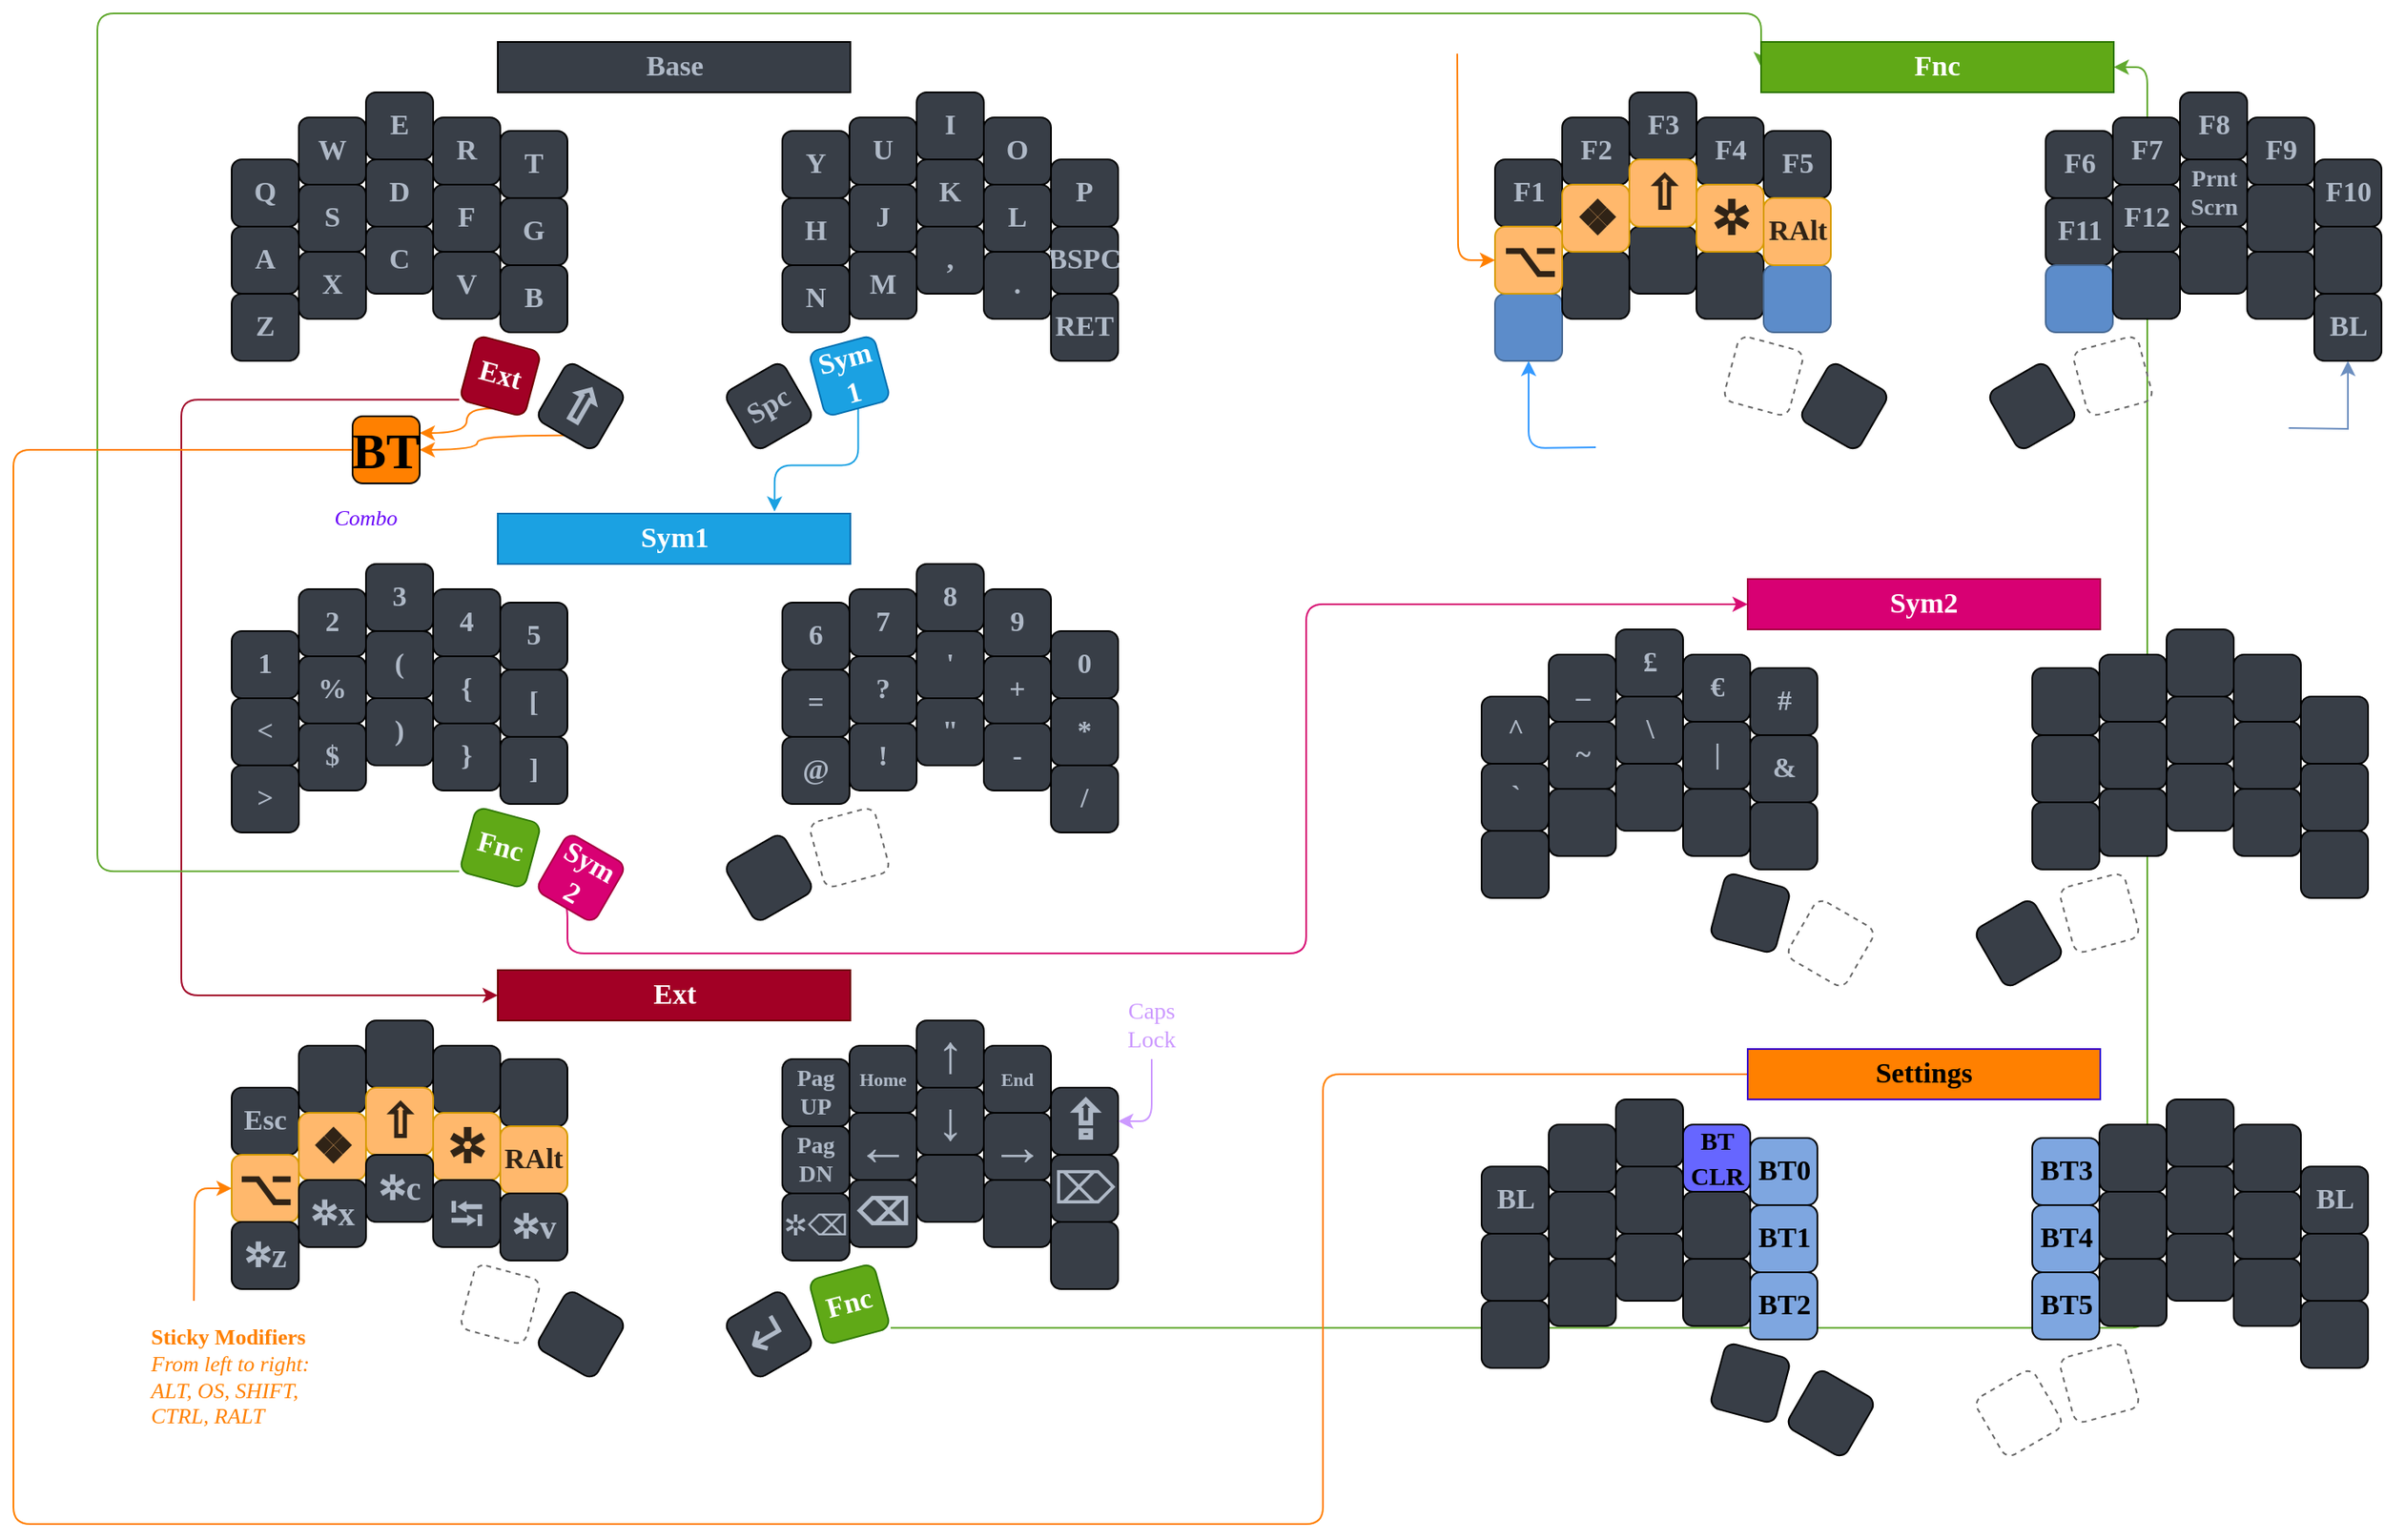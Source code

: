 <mxfile version="20.7.4" type="github">
  <diagram id="BJp-TYb2Egr419Ic9nE-" name="Page-1">
    <mxGraphModel dx="2150" dy="900" grid="1" gridSize="10" guides="1" tooltips="1" connect="1" arrows="1" fold="1" page="0" pageScale="1" pageWidth="827" pageHeight="1169" math="0" shadow="0">
      <root>
        <mxCell id="0" />
        <mxCell id="1" parent="0" />
        <mxCell id="qOO70KsoDbuKheBEqoZG-1" value="Q" style="whiteSpace=wrap;html=1;aspect=fixed;fontSize=17;fontFamily=Verdana;fontStyle=1;fontColor=#AFB9C7;fillColor=#383E47;rounded=1;" parent="1" vertex="1">
          <mxGeometry x="150" y="137" width="40" height="40" as="geometry" />
        </mxCell>
        <mxCell id="qOO70KsoDbuKheBEqoZG-2" value="W" style="whiteSpace=wrap;html=1;aspect=fixed;fontSize=17;fontFamily=Verdana;fontStyle=1;fontColor=#AFB9C7;fillColor=#383E47;rounded=1;" parent="1" vertex="1">
          <mxGeometry x="190" y="112" width="40" height="40" as="geometry" />
        </mxCell>
        <mxCell id="qOO70KsoDbuKheBEqoZG-3" value="E" style="whiteSpace=wrap;html=1;aspect=fixed;fontSize=17;fontFamily=Verdana;fontStyle=1;fontColor=#AFB9C7;fillColor=#383E47;rounded=1;" parent="1" vertex="1">
          <mxGeometry x="230" y="97" width="40" height="40" as="geometry" />
        </mxCell>
        <mxCell id="qOO70KsoDbuKheBEqoZG-4" value="R" style="whiteSpace=wrap;html=1;aspect=fixed;fontSize=17;fontFamily=Verdana;fontStyle=1;fontColor=#AFB9C7;fillColor=#383E47;rounded=1;" parent="1" vertex="1">
          <mxGeometry x="270" y="112" width="40" height="40" as="geometry" />
        </mxCell>
        <mxCell id="qOO70KsoDbuKheBEqoZG-5" value="T" style="whiteSpace=wrap;html=1;aspect=fixed;fontSize=17;fontFamily=Verdana;fontStyle=1;fontColor=#AFB9C7;fillColor=#383E47;rounded=1;" parent="1" vertex="1">
          <mxGeometry x="310" y="120" width="40" height="40" as="geometry" />
        </mxCell>
        <mxCell id="qOO70KsoDbuKheBEqoZG-6" value="A" style="whiteSpace=wrap;html=1;aspect=fixed;fontSize=17;fontFamily=Verdana;fontStyle=1;fontColor=#AFB9C7;fillColor=#383E47;rounded=1;" parent="1" vertex="1">
          <mxGeometry x="150" y="177" width="40" height="40" as="geometry" />
        </mxCell>
        <mxCell id="qOO70KsoDbuKheBEqoZG-7" value="S" style="whiteSpace=wrap;html=1;aspect=fixed;fontSize=17;fontFamily=Verdana;fontStyle=1;fontColor=#AFB9C7;fillColor=#383E47;rounded=1;" parent="1" vertex="1">
          <mxGeometry x="190" y="152" width="40" height="40" as="geometry" />
        </mxCell>
        <mxCell id="qOO70KsoDbuKheBEqoZG-8" value="D" style="whiteSpace=wrap;html=1;aspect=fixed;fontSize=17;fontFamily=Verdana;fontStyle=1;fontColor=#AFB9C7;fillColor=#383E47;rounded=1;" parent="1" vertex="1">
          <mxGeometry x="230" y="137" width="40" height="40" as="geometry" />
        </mxCell>
        <mxCell id="qOO70KsoDbuKheBEqoZG-9" value="F" style="whiteSpace=wrap;html=1;aspect=fixed;fontSize=17;fontFamily=Verdana;fontStyle=1;fontColor=#AFB9C7;fillColor=#383E47;rounded=1;" parent="1" vertex="1">
          <mxGeometry x="270" y="152" width="40" height="40" as="geometry" />
        </mxCell>
        <mxCell id="qOO70KsoDbuKheBEqoZG-10" value="G" style="whiteSpace=wrap;html=1;aspect=fixed;fontSize=17;fontFamily=Verdana;fontStyle=1;fontColor=#AFB9C7;fillColor=#383E47;rounded=1;" parent="1" vertex="1">
          <mxGeometry x="310" y="160" width="40" height="40" as="geometry" />
        </mxCell>
        <mxCell id="qOO70KsoDbuKheBEqoZG-11" value="Z" style="whiteSpace=wrap;html=1;aspect=fixed;fontSize=17;fontFamily=Verdana;fontStyle=1;fontColor=#AFB9C7;fillColor=#383E47;rounded=1;" parent="1" vertex="1">
          <mxGeometry x="150" y="217" width="40" height="40" as="geometry" />
        </mxCell>
        <mxCell id="qOO70KsoDbuKheBEqoZG-12" value="X" style="whiteSpace=wrap;html=1;aspect=fixed;fontSize=17;fontFamily=Verdana;fontStyle=1;fontColor=#AFB9C7;fillColor=#383E47;rounded=1;" parent="1" vertex="1">
          <mxGeometry x="190" y="192" width="40" height="40" as="geometry" />
        </mxCell>
        <mxCell id="qOO70KsoDbuKheBEqoZG-13" value="C" style="whiteSpace=wrap;html=1;aspect=fixed;fontSize=17;fontFamily=Verdana;fontStyle=1;fontColor=#AFB9C7;fillColor=#383E47;rounded=1;" parent="1" vertex="1">
          <mxGeometry x="230" y="177" width="40" height="40" as="geometry" />
        </mxCell>
        <mxCell id="qOO70KsoDbuKheBEqoZG-14" value="V" style="whiteSpace=wrap;html=1;aspect=fixed;fontSize=17;fontFamily=Verdana;fontStyle=1;fontColor=#AFB9C7;fillColor=#383E47;rounded=1;" parent="1" vertex="1">
          <mxGeometry x="270" y="192" width="40" height="40" as="geometry" />
        </mxCell>
        <mxCell id="qOO70KsoDbuKheBEqoZG-15" value="B" style="whiteSpace=wrap;html=1;aspect=fixed;fontSize=17;fontFamily=Verdana;fontStyle=1;fontColor=#AFB9C7;fillColor=#383E47;rounded=1;" parent="1" vertex="1">
          <mxGeometry x="310" y="200" width="40" height="40" as="geometry" />
        </mxCell>
        <mxCell id="qOO70KsoDbuKheBEqoZG-248" style="edgeStyle=orthogonalEdgeStyle;rounded=1;orthogonalLoop=1;jettySize=auto;html=1;exitX=0;exitY=1;exitDx=0;exitDy=0;entryX=0;entryY=0.5;entryDx=0;entryDy=0;fontFamily=Verdana;fontSize=14;fontColor=#9933FF;strokeColor=#A10627;" parent="1" source="qOO70KsoDbuKheBEqoZG-16" target="qOO70KsoDbuKheBEqoZG-140" edge="1">
          <mxGeometry relative="1" as="geometry">
            <Array as="points">
              <mxPoint x="120" y="280" />
              <mxPoint x="120" y="635" />
            </Array>
          </mxGeometry>
        </mxCell>
        <mxCell id="DfBCXZ4neGOBrAwZZ-g9-2" style="edgeStyle=orthogonalEdgeStyle;orthogonalLoop=1;jettySize=auto;html=1;exitX=0.5;exitY=1;exitDx=0;exitDy=0;entryX=1;entryY=0.25;entryDx=0;entryDy=0;strokeColor=#FF8000;fontColor=#000000;curved=1;" parent="1" source="qOO70KsoDbuKheBEqoZG-16" target="DfBCXZ4neGOBrAwZZ-g9-1" edge="1">
          <mxGeometry relative="1" as="geometry">
            <Array as="points">
              <mxPoint x="290" y="285" />
              <mxPoint x="290" y="300" />
            </Array>
          </mxGeometry>
        </mxCell>
        <mxCell id="qOO70KsoDbuKheBEqoZG-16" value="Ext" style="whiteSpace=wrap;html=1;aspect=fixed;rotation=15;fontSize=17;fontFamily=Verdana;fontStyle=1;fillColor=#a20025;strokeColor=#6F0000;fontColor=#ffffff;rounded=1;" parent="1" vertex="1">
          <mxGeometry x="290" y="246" width="40" height="40" as="geometry" />
        </mxCell>
        <mxCell id="DfBCXZ4neGOBrAwZZ-g9-5" style="edgeStyle=orthogonalEdgeStyle;curved=1;orthogonalLoop=1;jettySize=auto;html=1;exitX=0.5;exitY=1;exitDx=0;exitDy=0;entryX=1;entryY=0.5;entryDx=0;entryDy=0;strokeColor=#FF8000;fontColor=#000000;" parent="1" source="qOO70KsoDbuKheBEqoZG-17" target="DfBCXZ4neGOBrAwZZ-g9-1" edge="1">
          <mxGeometry relative="1" as="geometry" />
        </mxCell>
        <mxCell id="qOO70KsoDbuKheBEqoZG-17" value="&lt;span style=&quot;font-family: &amp;quot;segoe ui emoji&amp;quot;, &amp;quot;apple color emoji&amp;quot;, &amp;quot;noto color emoji&amp;quot;; font-size: 30px;&quot;&gt;&lt;font style=&quot;font-size: 30px;&quot;&gt;⇧&lt;/font&gt;&lt;/span&gt;" style="whiteSpace=wrap;html=1;aspect=fixed;rotation=30;fontSize=30;fontFamily=Verdana;fontStyle=1;fontColor=#AFB9C7;fillColor=#383E47;rounded=1;" parent="1" vertex="1">
          <mxGeometry x="338" y="264" width="40" height="40" as="geometry" />
        </mxCell>
        <mxCell id="qOO70KsoDbuKheBEqoZG-18" value="Y" style="whiteSpace=wrap;html=1;aspect=fixed;fontSize=17;fontFamily=Verdana;fontStyle=1;fontColor=#AFB9C7;fillColor=#383E47;rounded=1;" parent="1" vertex="1">
          <mxGeometry x="478" y="120" width="40" height="40" as="geometry" />
        </mxCell>
        <mxCell id="qOO70KsoDbuKheBEqoZG-19" value="U" style="whiteSpace=wrap;html=1;aspect=fixed;fontSize=17;fontFamily=Verdana;fontStyle=1;fontColor=#AFB9C7;fillColor=#383E47;rounded=1;" parent="1" vertex="1">
          <mxGeometry x="518" y="112" width="40" height="40" as="geometry" />
        </mxCell>
        <mxCell id="qOO70KsoDbuKheBEqoZG-20" value="I" style="whiteSpace=wrap;html=1;aspect=fixed;fontSize=17;fontFamily=Verdana;fontStyle=1;fontColor=#AFB9C7;fillColor=#383E47;rounded=1;" parent="1" vertex="1">
          <mxGeometry x="558" y="97" width="40" height="40" as="geometry" />
        </mxCell>
        <mxCell id="qOO70KsoDbuKheBEqoZG-21" value="O" style="whiteSpace=wrap;html=1;aspect=fixed;fontSize=17;fontFamily=Verdana;fontStyle=1;fontColor=#AFB9C7;fillColor=#383E47;rounded=1;" parent="1" vertex="1">
          <mxGeometry x="598" y="112" width="40" height="40" as="geometry" />
        </mxCell>
        <mxCell id="qOO70KsoDbuKheBEqoZG-22" value="P" style="whiteSpace=wrap;html=1;aspect=fixed;fontSize=17;fontFamily=Verdana;fontStyle=1;fontColor=#AFB9C7;fillColor=#383E47;rounded=1;" parent="1" vertex="1">
          <mxGeometry x="638" y="137" width="40" height="40" as="geometry" />
        </mxCell>
        <mxCell id="qOO70KsoDbuKheBEqoZG-23" value="H" style="whiteSpace=wrap;html=1;aspect=fixed;fontSize=17;fontFamily=Verdana;fontStyle=1;fontColor=#AFB9C7;fillColor=#383E47;rounded=1;" parent="1" vertex="1">
          <mxGeometry x="478" y="160" width="40" height="40" as="geometry" />
        </mxCell>
        <mxCell id="qOO70KsoDbuKheBEqoZG-24" value="J" style="whiteSpace=wrap;html=1;aspect=fixed;fontSize=17;fontFamily=Verdana;fontStyle=1;fontColor=#AFB9C7;fillColor=#383E47;rounded=1;" parent="1" vertex="1">
          <mxGeometry x="518" y="152" width="40" height="40" as="geometry" />
        </mxCell>
        <mxCell id="qOO70KsoDbuKheBEqoZG-25" value="K" style="whiteSpace=wrap;html=1;aspect=fixed;fontSize=17;fontFamily=Verdana;fontStyle=1;fontColor=#AFB9C7;fillColor=#383E47;rounded=1;" parent="1" vertex="1">
          <mxGeometry x="558" y="137" width="40" height="40" as="geometry" />
        </mxCell>
        <mxCell id="qOO70KsoDbuKheBEqoZG-26" value="L" style="whiteSpace=wrap;html=1;aspect=fixed;fontSize=17;fontFamily=Verdana;fontStyle=1;fontColor=#AFB9C7;fillColor=#383E47;rounded=1;" parent="1" vertex="1">
          <mxGeometry x="598" y="152" width="40" height="40" as="geometry" />
        </mxCell>
        <mxCell id="qOO70KsoDbuKheBEqoZG-27" value="BSPC" style="whiteSpace=wrap;html=1;aspect=fixed;fontSize=17;fontFamily=Verdana;fontStyle=1;fontColor=#AFB9C7;fillColor=#383E47;rounded=1;" parent="1" vertex="1">
          <mxGeometry x="638" y="177" width="40" height="40" as="geometry" />
        </mxCell>
        <mxCell id="qOO70KsoDbuKheBEqoZG-28" value="N" style="whiteSpace=wrap;html=1;aspect=fixed;fontSize=17;fontFamily=Verdana;fontStyle=1;fontColor=#AFB9C7;fillColor=#383E47;rounded=1;" parent="1" vertex="1">
          <mxGeometry x="478" y="200" width="40" height="40" as="geometry" />
        </mxCell>
        <mxCell id="qOO70KsoDbuKheBEqoZG-29" value="M" style="whiteSpace=wrap;html=1;aspect=fixed;fontSize=17;fontFamily=Verdana;fontStyle=1;fontColor=#AFB9C7;fillColor=#383E47;rounded=1;" parent="1" vertex="1">
          <mxGeometry x="518" y="192" width="40" height="40" as="geometry" />
        </mxCell>
        <mxCell id="qOO70KsoDbuKheBEqoZG-30" value="," style="whiteSpace=wrap;html=1;aspect=fixed;fontSize=17;fontFamily=Verdana;fontStyle=1;fontColor=#AFB9C7;fillColor=#383E47;rounded=1;" parent="1" vertex="1">
          <mxGeometry x="558" y="177" width="40" height="40" as="geometry" />
        </mxCell>
        <mxCell id="qOO70KsoDbuKheBEqoZG-31" value="." style="whiteSpace=wrap;html=1;aspect=fixed;fontSize=17;fontFamily=Verdana;fontStyle=1;fontColor=#AFB9C7;fillColor=#383E47;rounded=1;" parent="1" vertex="1">
          <mxGeometry x="598" y="192" width="40" height="40" as="geometry" />
        </mxCell>
        <mxCell id="qOO70KsoDbuKheBEqoZG-32" value="RET" style="whiteSpace=wrap;html=1;aspect=fixed;fontSize=17;fontFamily=Verdana;fontStyle=1;fontColor=#AFB9C7;fillColor=#383E47;rounded=1;" parent="1" vertex="1">
          <mxGeometry x="638" y="217" width="40" height="40" as="geometry" />
        </mxCell>
        <mxCell id="qOO70KsoDbuKheBEqoZG-33" value="Spc" style="whiteSpace=wrap;html=1;aspect=fixed;rotation=-30;fontSize=17;fontFamily=Verdana;fontStyle=1;fontColor=#AFB9C7;fillColor=#383E47;rounded=1;" parent="1" vertex="1">
          <mxGeometry x="450" y="264" width="40" height="40" as="geometry" />
        </mxCell>
        <mxCell id="T997XNoJB-9DWdob128a-3" style="edgeStyle=orthogonalEdgeStyle;rounded=1;orthogonalLoop=1;jettySize=auto;html=1;exitX=0.5;exitY=1;exitDx=0;exitDy=0;entryX=0.785;entryY=-0.04;entryDx=0;entryDy=0;entryPerimeter=0;fontColor=#000000;strokeColor=#1BA1E2;" parent="1" source="qOO70KsoDbuKheBEqoZG-34" target="qOO70KsoDbuKheBEqoZG-70" edge="1">
          <mxGeometry relative="1" as="geometry" />
        </mxCell>
        <mxCell id="qOO70KsoDbuKheBEqoZG-34" value="Sym&lt;br&gt;1" style="whiteSpace=wrap;html=1;aspect=fixed;rotation=-15;fontSize=17;fontFamily=Verdana;fontStyle=1;fillColor=#1ba1e2;strokeColor=#006EAF;fontColor=#ffffff;rounded=1;" parent="1" vertex="1">
          <mxGeometry x="498" y="246" width="40" height="40" as="geometry" />
        </mxCell>
        <mxCell id="qOO70KsoDbuKheBEqoZG-35" value="&lt;b&gt;Base&lt;/b&gt;" style="rounded=0;whiteSpace=wrap;html=1;fontFamily=Verdana;fontSize=17;fontColor=#AFB9C7;fillColor=#383E47;" parent="1" vertex="1">
          <mxGeometry x="308.5" y="67" width="210" height="30" as="geometry" />
        </mxCell>
        <mxCell id="qOO70KsoDbuKheBEqoZG-36" value="1" style="whiteSpace=wrap;html=1;aspect=fixed;fontSize=17;fontFamily=Verdana;fontStyle=1;fontColor=#AFB9C7;fillColor=#383E47;rounded=1;" parent="1" vertex="1">
          <mxGeometry x="150" y="418" width="40" height="40" as="geometry" />
        </mxCell>
        <mxCell id="qOO70KsoDbuKheBEqoZG-37" value="2" style="whiteSpace=wrap;html=1;aspect=fixed;fontSize=17;fontFamily=Verdana;fontStyle=1;fontColor=#AFB9C7;fillColor=#383E47;rounded=1;" parent="1" vertex="1">
          <mxGeometry x="190" y="393" width="40" height="40" as="geometry" />
        </mxCell>
        <mxCell id="qOO70KsoDbuKheBEqoZG-38" value="3" style="whiteSpace=wrap;html=1;aspect=fixed;fontSize=17;fontFamily=Verdana;fontStyle=1;fontColor=#AFB9C7;fillColor=#383E47;rounded=1;" parent="1" vertex="1">
          <mxGeometry x="230" y="378" width="40" height="40" as="geometry" />
        </mxCell>
        <mxCell id="qOO70KsoDbuKheBEqoZG-39" value="4" style="whiteSpace=wrap;html=1;aspect=fixed;fontSize=17;fontFamily=Verdana;fontStyle=1;fontColor=#AFB9C7;fillColor=#383E47;rounded=1;" parent="1" vertex="1">
          <mxGeometry x="270" y="393" width="40" height="40" as="geometry" />
        </mxCell>
        <mxCell id="qOO70KsoDbuKheBEqoZG-40" value="5" style="whiteSpace=wrap;html=1;aspect=fixed;fontSize=17;fontFamily=Verdana;fontStyle=1;fontColor=#AFB9C7;fillColor=#383E47;rounded=1;" parent="1" vertex="1">
          <mxGeometry x="310" y="401" width="40" height="40" as="geometry" />
        </mxCell>
        <mxCell id="qOO70KsoDbuKheBEqoZG-41" value="&amp;lt;" style="whiteSpace=wrap;html=1;aspect=fixed;fontSize=17;fontFamily=Verdana;fontStyle=1;fontColor=#AFB9C7;fillColor=#383E47;rounded=1;" parent="1" vertex="1">
          <mxGeometry x="150" y="458" width="40" height="40" as="geometry" />
        </mxCell>
        <mxCell id="qOO70KsoDbuKheBEqoZG-42" value="%" style="whiteSpace=wrap;html=1;aspect=fixed;fontSize=17;fontFamily=Verdana;fontStyle=1;fontColor=#AFB9C7;fillColor=#383E47;rounded=1;" parent="1" vertex="1">
          <mxGeometry x="190" y="433" width="40" height="40" as="geometry" />
        </mxCell>
        <mxCell id="qOO70KsoDbuKheBEqoZG-43" value="(" style="whiteSpace=wrap;html=1;aspect=fixed;fontSize=17;fontFamily=Verdana;fontStyle=1;fontColor=#AFB9C7;fillColor=#383E47;rounded=1;" parent="1" vertex="1">
          <mxGeometry x="230" y="418" width="40" height="40" as="geometry" />
        </mxCell>
        <mxCell id="qOO70KsoDbuKheBEqoZG-44" value="{" style="whiteSpace=wrap;html=1;aspect=fixed;fontSize=17;fontFamily=Verdana;fontStyle=1;fontColor=#AFB9C7;fillColor=#383E47;rounded=1;" parent="1" vertex="1">
          <mxGeometry x="270" y="433" width="40" height="40" as="geometry" />
        </mxCell>
        <mxCell id="qOO70KsoDbuKheBEqoZG-45" value="[" style="whiteSpace=wrap;html=1;aspect=fixed;fontSize=17;fontFamily=Verdana;fontStyle=1;fontColor=#AFB9C7;fillColor=#383E47;rounded=1;" parent="1" vertex="1">
          <mxGeometry x="310" y="441" width="40" height="40" as="geometry" />
        </mxCell>
        <mxCell id="qOO70KsoDbuKheBEqoZG-46" value="&amp;gt;" style="whiteSpace=wrap;html=1;aspect=fixed;fontSize=17;fontFamily=Verdana;fontStyle=1;fontColor=#AFB9C7;fillColor=#383E47;rounded=1;" parent="1" vertex="1">
          <mxGeometry x="150" y="498" width="40" height="40" as="geometry" />
        </mxCell>
        <mxCell id="qOO70KsoDbuKheBEqoZG-47" value="$" style="whiteSpace=wrap;html=1;aspect=fixed;fontSize=17;fontFamily=Verdana;fontStyle=1;fontColor=#AFB9C7;fillColor=#383E47;rounded=1;" parent="1" vertex="1">
          <mxGeometry x="190" y="473" width="40" height="40" as="geometry" />
        </mxCell>
        <mxCell id="qOO70KsoDbuKheBEqoZG-48" value=")" style="whiteSpace=wrap;html=1;aspect=fixed;fontSize=17;fontFamily=Verdana;fontStyle=1;fontColor=#AFB9C7;fillColor=#383E47;rounded=1;" parent="1" vertex="1">
          <mxGeometry x="230" y="458" width="40" height="40" as="geometry" />
        </mxCell>
        <mxCell id="qOO70KsoDbuKheBEqoZG-49" value="}" style="whiteSpace=wrap;html=1;aspect=fixed;fontSize=17;fontFamily=Verdana;fontStyle=1;fontColor=#AFB9C7;fillColor=#383E47;rounded=1;" parent="1" vertex="1">
          <mxGeometry x="270" y="473" width="40" height="40" as="geometry" />
        </mxCell>
        <mxCell id="qOO70KsoDbuKheBEqoZG-50" value="]" style="whiteSpace=wrap;html=1;aspect=fixed;fontSize=17;fontFamily=Verdana;fontStyle=1;fontColor=#AFB9C7;fillColor=#383E47;rounded=1;" parent="1" vertex="1">
          <mxGeometry x="310" y="481" width="40" height="40" as="geometry" />
        </mxCell>
        <mxCell id="qOO70KsoDbuKheBEqoZG-251" style="edgeStyle=orthogonalEdgeStyle;rounded=1;orthogonalLoop=1;jettySize=auto;html=1;exitX=0;exitY=1;exitDx=0;exitDy=0;entryX=0;entryY=0.5;entryDx=0;entryDy=0;fontFamily=Verdana;fontSize=14;fontColor=#61A92F;strokeColor=#61A92F;" parent="1" source="qOO70KsoDbuKheBEqoZG-51" target="qOO70KsoDbuKheBEqoZG-187" edge="1">
          <mxGeometry relative="1" as="geometry">
            <Array as="points">
              <mxPoint x="70" y="561" />
              <mxPoint x="70" y="50" />
              <mxPoint x="1061" y="50" />
            </Array>
          </mxGeometry>
        </mxCell>
        <mxCell id="qOO70KsoDbuKheBEqoZG-51" value="Fnc" style="whiteSpace=wrap;html=1;aspect=fixed;rotation=15;fontSize=17;fontFamily=Verdana;fontStyle=1;fontColor=#ffffff;fillColor=#60a917;strokeColor=#2D7600;rounded=1;" parent="1" vertex="1">
          <mxGeometry x="290" y="527" width="40" height="40" as="geometry" />
        </mxCell>
        <mxCell id="qOO70KsoDbuKheBEqoZG-289" style="edgeStyle=orthogonalEdgeStyle;rounded=1;orthogonalLoop=1;jettySize=auto;html=1;exitX=0.5;exitY=1;exitDx=0;exitDy=0;entryX=0;entryY=0.5;entryDx=0;entryDy=0;fontFamily=Verdana;fontSize=11;fontColor=#383E47;strokeColor=#D70B72;" parent="1" source="qOO70KsoDbuKheBEqoZG-52" target="qOO70KsoDbuKheBEqoZG-288" edge="1">
          <mxGeometry x="-1" y="270" relative="1" as="geometry">
            <Array as="points">
              <mxPoint x="350" y="582" />
              <mxPoint x="350" y="610" />
              <mxPoint x="790" y="610" />
              <mxPoint x="790" y="402" />
            </Array>
            <mxPoint x="252" y="-172" as="offset" />
          </mxGeometry>
        </mxCell>
        <mxCell id="qOO70KsoDbuKheBEqoZG-52" value="Sym&lt;br&gt;2" style="whiteSpace=wrap;html=1;aspect=fixed;rotation=30;fontSize=17;fontFamily=Verdana;fontStyle=1;fontColor=#ffffff;fillColor=#d80073;strokeColor=#A50040;rounded=1;" parent="1" vertex="1">
          <mxGeometry x="338" y="545" width="40" height="40" as="geometry" />
        </mxCell>
        <mxCell id="qOO70KsoDbuKheBEqoZG-53" value="6" style="whiteSpace=wrap;html=1;aspect=fixed;fontSize=17;fontFamily=Verdana;fontStyle=1;fontColor=#AFB9C7;fillColor=#383E47;rounded=1;" parent="1" vertex="1">
          <mxGeometry x="478" y="401" width="40" height="40" as="geometry" />
        </mxCell>
        <mxCell id="qOO70KsoDbuKheBEqoZG-54" value="7" style="whiteSpace=wrap;html=1;aspect=fixed;fontSize=17;fontFamily=Verdana;fontStyle=1;fontColor=#AFB9C7;fillColor=#383E47;rounded=1;" parent="1" vertex="1">
          <mxGeometry x="518" y="393" width="40" height="40" as="geometry" />
        </mxCell>
        <mxCell id="qOO70KsoDbuKheBEqoZG-55" value="8" style="whiteSpace=wrap;html=1;aspect=fixed;fontSize=17;fontFamily=Verdana;fontStyle=1;fontColor=#AFB9C7;fillColor=#383E47;rounded=1;" parent="1" vertex="1">
          <mxGeometry x="558" y="378" width="40" height="40" as="geometry" />
        </mxCell>
        <mxCell id="qOO70KsoDbuKheBEqoZG-56" value="9" style="whiteSpace=wrap;html=1;aspect=fixed;fontSize=17;fontFamily=Verdana;fontStyle=1;fontColor=#AFB9C7;fillColor=#383E47;rounded=1;" parent="1" vertex="1">
          <mxGeometry x="598" y="393" width="40" height="40" as="geometry" />
        </mxCell>
        <mxCell id="qOO70KsoDbuKheBEqoZG-57" value="0" style="whiteSpace=wrap;html=1;aspect=fixed;fontSize=17;fontFamily=Verdana;fontStyle=1;fontColor=#AFB9C7;fillColor=#383E47;rounded=1;" parent="1" vertex="1">
          <mxGeometry x="638" y="418" width="40" height="40" as="geometry" />
        </mxCell>
        <mxCell id="qOO70KsoDbuKheBEqoZG-58" value="=" style="whiteSpace=wrap;html=1;aspect=fixed;fontSize=17;fontFamily=Verdana;fontStyle=1;fontColor=#AFB9C7;fillColor=#383E47;rounded=1;" parent="1" vertex="1">
          <mxGeometry x="478" y="441" width="40" height="40" as="geometry" />
        </mxCell>
        <mxCell id="qOO70KsoDbuKheBEqoZG-59" value="?" style="whiteSpace=wrap;html=1;aspect=fixed;fontSize=17;fontFamily=Verdana;fontStyle=1;fontColor=#AFB9C7;fillColor=#383E47;rounded=1;" parent="1" vertex="1">
          <mxGeometry x="518" y="433" width="40" height="40" as="geometry" />
        </mxCell>
        <mxCell id="qOO70KsoDbuKheBEqoZG-60" value="&#39;" style="whiteSpace=wrap;html=1;aspect=fixed;fontSize=17;fontFamily=Verdana;fontStyle=1;fontColor=#AFB9C7;fillColor=#383E47;rounded=1;" parent="1" vertex="1">
          <mxGeometry x="558" y="418" width="40" height="40" as="geometry" />
        </mxCell>
        <mxCell id="qOO70KsoDbuKheBEqoZG-61" value="+" style="whiteSpace=wrap;html=1;aspect=fixed;fontSize=17;fontFamily=Verdana;fontStyle=1;fontColor=#AFB9C7;fillColor=#383E47;rounded=1;" parent="1" vertex="1">
          <mxGeometry x="598" y="433" width="40" height="40" as="geometry" />
        </mxCell>
        <mxCell id="qOO70KsoDbuKheBEqoZG-62" value="*" style="whiteSpace=wrap;html=1;aspect=fixed;fontSize=17;fontFamily=Verdana;fontStyle=1;fontColor=#AFB9C7;fillColor=#383E47;rounded=1;" parent="1" vertex="1">
          <mxGeometry x="638" y="458" width="40" height="40" as="geometry" />
        </mxCell>
        <mxCell id="qOO70KsoDbuKheBEqoZG-63" value="@" style="whiteSpace=wrap;html=1;aspect=fixed;fontSize=17;fontFamily=Verdana;fontStyle=1;fontColor=#AFB9C7;fillColor=#383E47;rounded=1;" parent="1" vertex="1">
          <mxGeometry x="478" y="481" width="40" height="40" as="geometry" />
        </mxCell>
        <mxCell id="qOO70KsoDbuKheBEqoZG-64" value="!" style="whiteSpace=wrap;html=1;aspect=fixed;fontSize=17;fontFamily=Verdana;fontStyle=1;fontColor=#AFB9C7;fillColor=#383E47;rounded=1;" parent="1" vertex="1">
          <mxGeometry x="518" y="473" width="40" height="40" as="geometry" />
        </mxCell>
        <mxCell id="qOO70KsoDbuKheBEqoZG-65" value="&quot;" style="whiteSpace=wrap;html=1;aspect=fixed;fontSize=17;fontFamily=Verdana;fontStyle=1;fontColor=#AFB9C7;fillColor=#383E47;rounded=1;" parent="1" vertex="1">
          <mxGeometry x="558" y="458" width="40" height="40" as="geometry" />
        </mxCell>
        <mxCell id="qOO70KsoDbuKheBEqoZG-66" value="-" style="whiteSpace=wrap;html=1;aspect=fixed;fontSize=17;fontFamily=Verdana;fontStyle=1;fontColor=#AFB9C7;fillColor=#383E47;rounded=1;" parent="1" vertex="1">
          <mxGeometry x="598" y="473" width="40" height="40" as="geometry" />
        </mxCell>
        <mxCell id="qOO70KsoDbuKheBEqoZG-67" value="/" style="whiteSpace=wrap;html=1;aspect=fixed;fontSize=17;fontFamily=Verdana;fontStyle=1;fontColor=#AFB9C7;fillColor=#383E47;rounded=1;" parent="1" vertex="1">
          <mxGeometry x="638" y="498" width="40" height="40" as="geometry" />
        </mxCell>
        <mxCell id="qOO70KsoDbuKheBEqoZG-68" value="" style="whiteSpace=wrap;html=1;aspect=fixed;rotation=-30;fontSize=17;fontFamily=Verdana;fontStyle=1;fontColor=#AFB9C7;fillColor=#383E47;rounded=1;" parent="1" vertex="1">
          <mxGeometry x="450" y="545" width="40" height="40" as="geometry" />
        </mxCell>
        <mxCell id="qOO70KsoDbuKheBEqoZG-69" value="" style="whiteSpace=wrap;html=1;aspect=fixed;rotation=-15;fontSize=17;fontFamily=Verdana;fontStyle=1;fontColor=#333333;fillColor=none;strokeColor=#666666;shadow=0;sketch=0;rounded=1;glass=0;dashed=1;" parent="1" vertex="1">
          <mxGeometry x="498" y="527" width="40" height="40" as="geometry" />
        </mxCell>
        <mxCell id="qOO70KsoDbuKheBEqoZG-70" value="&lt;b&gt;Sym1&lt;/b&gt;" style="rounded=0;whiteSpace=wrap;html=1;fontFamily=Verdana;fontSize=17;fillColor=#1BA1E2;strokeColor=#006EAF;fontStyle=0;fontColor=#ffffff;" parent="1" vertex="1">
          <mxGeometry x="308.5" y="348" width="210" height="30" as="geometry" />
        </mxCell>
        <mxCell id="qOO70KsoDbuKheBEqoZG-106" value="Esc" style="whiteSpace=wrap;html=1;aspect=fixed;fontSize=17;fontFamily=Verdana;fontStyle=1;fontColor=#AFB9C7;fillColor=#383E47;rounded=1;" parent="1" vertex="1">
          <mxGeometry x="150" y="690" width="40" height="40" as="geometry" />
        </mxCell>
        <mxCell id="qOO70KsoDbuKheBEqoZG-107" value="" style="whiteSpace=wrap;html=1;aspect=fixed;fontSize=17;fontFamily=Verdana;fontStyle=1;fontColor=#AFB9C7;fillColor=#383E47;rounded=1;" parent="1" vertex="1">
          <mxGeometry x="190" y="665" width="40" height="40" as="geometry" />
        </mxCell>
        <mxCell id="qOO70KsoDbuKheBEqoZG-108" value="" style="whiteSpace=wrap;html=1;aspect=fixed;fontSize=17;fontFamily=Verdana;fontStyle=1;fontColor=#AFB9C7;fillColor=#383E47;rounded=1;" parent="1" vertex="1">
          <mxGeometry x="230" y="650" width="40" height="40" as="geometry" />
        </mxCell>
        <mxCell id="qOO70KsoDbuKheBEqoZG-109" value="" style="whiteSpace=wrap;html=1;aspect=fixed;fontSize=17;fontFamily=Verdana;fontStyle=1;fontColor=#AFB9C7;fillColor=#383E47;rounded=1;" parent="1" vertex="1">
          <mxGeometry x="270" y="665" width="40" height="40" as="geometry" />
        </mxCell>
        <mxCell id="qOO70KsoDbuKheBEqoZG-110" value="" style="whiteSpace=wrap;html=1;aspect=fixed;fontSize=17;fontFamily=Verdana;fontStyle=1;fontColor=#AFB9C7;fillColor=#383E47;rounded=1;" parent="1" vertex="1">
          <mxGeometry x="310" y="673" width="40" height="40" as="geometry" />
        </mxCell>
        <mxCell id="qOO70KsoDbuKheBEqoZG-111" value="&lt;span style=&quot;font-family: &amp;quot;segoe ui emoji&amp;quot;, &amp;quot;apple color emoji&amp;quot;, &amp;quot;noto color emoji&amp;quot;; font-size: 28px;&quot;&gt;⌥&lt;/span&gt;" style="whiteSpace=wrap;html=1;aspect=fixed;fontSize=17;fontFamily=Verdana;fontStyle=1;fillColor=#ffb86c;strokeColor=#d79b00;fontColor=#302316;rounded=1;" parent="1" vertex="1">
          <mxGeometry x="150" y="730" width="40" height="40" as="geometry" />
        </mxCell>
        <mxCell id="qOO70KsoDbuKheBEqoZG-112" value="&lt;span style=&quot;font-family: &amp;quot;segoe ui emoji&amp;quot;, &amp;quot;apple color emoji&amp;quot;, &amp;quot;noto color emoji&amp;quot;; font-size: 28px;&quot;&gt;❖&lt;/span&gt;" style="whiteSpace=wrap;html=1;aspect=fixed;fontSize=17;fontFamily=Verdana;fontStyle=1;fillColor=#ffb86c;strokeColor=#d79b00;fontColor=#302316;rounded=1;" parent="1" vertex="1">
          <mxGeometry x="190" y="705" width="40" height="40" as="geometry" />
        </mxCell>
        <mxCell id="qOO70KsoDbuKheBEqoZG-113" value="&lt;span style=&quot;font-family: &amp;quot;segoe ui emoji&amp;quot;, &amp;quot;apple color emoji&amp;quot;, &amp;quot;noto color emoji&amp;quot;; font-size: 28px;&quot;&gt;⇧&lt;/span&gt;" style="whiteSpace=wrap;html=1;aspect=fixed;fontSize=17;fontFamily=Verdana;fontStyle=1;fillColor=#ffb86c;strokeColor=#d79b00;fontColor=#302316;rounded=1;" parent="1" vertex="1">
          <mxGeometry x="230" y="690" width="40" height="40" as="geometry" />
        </mxCell>
        <mxCell id="qOO70KsoDbuKheBEqoZG-114" value="&lt;span style=&quot;font-family: &amp;quot;segoe ui emoji&amp;quot;, &amp;quot;apple color emoji&amp;quot;, &amp;quot;noto color emoji&amp;quot;; font-size: 28px;&quot;&gt;✲&lt;/span&gt;" style="whiteSpace=wrap;html=1;aspect=fixed;fontSize=17;fontFamily=Verdana;fontStyle=1;fillColor=#ffb86c;strokeColor=#d79b00;fontColor=#302316;rounded=1;" parent="1" vertex="1">
          <mxGeometry x="270" y="705" width="40" height="40" as="geometry" />
        </mxCell>
        <mxCell id="qOO70KsoDbuKheBEqoZG-115" value="RAlt" style="whiteSpace=wrap;html=1;aspect=fixed;fontSize=17;fontFamily=Verdana;fontStyle=1;fillColor=#ffb86c;strokeColor=#d79b00;fontColor=#302316;rounded=1;" parent="1" vertex="1">
          <mxGeometry x="310" y="713" width="40" height="40" as="geometry" />
        </mxCell>
        <mxCell id="qOO70KsoDbuKheBEqoZG-116" value="&lt;span style=&quot;font-family: &amp;quot;segoe ui emoji&amp;quot;, &amp;quot;apple color emoji&amp;quot;, &amp;quot;noto color emoji&amp;quot;; font-size: 20px;&quot;&gt;✲z&lt;/span&gt;" style="whiteSpace=wrap;html=1;aspect=fixed;fontSize=17;fontFamily=Verdana;fontStyle=1;fontColor=#AFB9C7;fillColor=#383E47;rounded=1;" parent="1" vertex="1">
          <mxGeometry x="150" y="770" width="40" height="40" as="geometry" />
        </mxCell>
        <mxCell id="qOO70KsoDbuKheBEqoZG-117" value="&lt;span style=&quot;font-family: &amp;quot;segoe ui emoji&amp;quot;, &amp;quot;apple color emoji&amp;quot;, &amp;quot;noto color emoji&amp;quot;; font-size: 20px;&quot;&gt;✲x&lt;/span&gt;" style="whiteSpace=wrap;html=1;aspect=fixed;fontSize=17;fontFamily=Verdana;fontStyle=1;fontColor=#AFB9C7;fillColor=#383E47;rounded=1;" parent="1" vertex="1">
          <mxGeometry x="190" y="745" width="40" height="40" as="geometry" />
        </mxCell>
        <mxCell id="qOO70KsoDbuKheBEqoZG-118" value="&lt;span style=&quot;font-family: &amp;quot;segoe ui emoji&amp;quot;, &amp;quot;apple color emoji&amp;quot;, &amp;quot;noto color emoji&amp;quot;; font-size: 20px;&quot;&gt;✲c&lt;/span&gt;" style="whiteSpace=wrap;html=1;aspect=fixed;fontSize=17;fontFamily=Verdana;fontStyle=1;fontColor=#AFB9C7;fillColor=#383E47;rounded=1;" parent="1" vertex="1">
          <mxGeometry x="230" y="730" width="40" height="40" as="geometry" />
        </mxCell>
        <mxCell id="qOO70KsoDbuKheBEqoZG-119" value="&lt;span style=&quot;font-family: &amp;quot;segoe ui emoji&amp;quot;, &amp;quot;apple color emoji&amp;quot;, &amp;quot;noto color emoji&amp;quot;; font-size: 28px; font-weight: 400;&quot;&gt;⭾&lt;/span&gt;" style="whiteSpace=wrap;html=1;aspect=fixed;fontSize=17;fontFamily=Verdana;fontStyle=1;fontColor=#AFB9C7;fillColor=#383E47;rounded=1;" parent="1" vertex="1">
          <mxGeometry x="270" y="745" width="40" height="40" as="geometry" />
        </mxCell>
        <mxCell id="qOO70KsoDbuKheBEqoZG-120" value="&lt;span style=&quot;font-family: &amp;quot;segoe ui emoji&amp;quot;, &amp;quot;apple color emoji&amp;quot;, &amp;quot;noto color emoji&amp;quot;; font-size: 20px;&quot;&gt;✲v&lt;/span&gt;" style="whiteSpace=wrap;html=1;aspect=fixed;fontSize=17;fontFamily=Verdana;fontStyle=1;fontColor=#AFB9C7;fillColor=#383E47;rounded=1;" parent="1" vertex="1">
          <mxGeometry x="310" y="753" width="40" height="40" as="geometry" />
        </mxCell>
        <mxCell id="qOO70KsoDbuKheBEqoZG-121" value="" style="whiteSpace=wrap;html=1;aspect=fixed;rotation=15;fontSize=17;fontFamily=Verdana;fontStyle=1;fontColor=#333333;fillColor=none;strokeColor=#666666;rounded=1;shadow=0;dashed=1;glass=0;sketch=0;" parent="1" vertex="1">
          <mxGeometry x="290" y="799" width="40" height="40" as="geometry" />
        </mxCell>
        <mxCell id="qOO70KsoDbuKheBEqoZG-122" value="" style="whiteSpace=wrap;html=1;aspect=fixed;rotation=30;fontSize=17;fontFamily=Verdana;fontStyle=1;fontColor=#AFB9C7;fillColor=#383E47;rounded=1;" parent="1" vertex="1">
          <mxGeometry x="338" y="817" width="40" height="40" as="geometry" />
        </mxCell>
        <mxCell id="qOO70KsoDbuKheBEqoZG-123" value="Pag&lt;br style=&quot;font-size: 14px;&quot;&gt;UP" style="whiteSpace=wrap;html=1;aspect=fixed;fontSize=14;fontFamily=Verdana;fontStyle=1;fontColor=#AFB9C7;fillColor=#383E47;rounded=1;" parent="1" vertex="1">
          <mxGeometry x="478" y="673" width="40" height="40" as="geometry" />
        </mxCell>
        <mxCell id="qOO70KsoDbuKheBEqoZG-124" value="Home" style="whiteSpace=wrap;html=1;aspect=fixed;fontSize=11;fontFamily=Verdana;fontStyle=1;fontColor=#AFB9C7;fillColor=#383E47;rounded=1;" parent="1" vertex="1">
          <mxGeometry x="518" y="665" width="40" height="40" as="geometry" />
        </mxCell>
        <mxCell id="qOO70KsoDbuKheBEqoZG-125" value="&lt;span style=&quot;font-family: &amp;quot;segoe ui emoji&amp;quot;, &amp;quot;apple color emoji&amp;quot;, &amp;quot;noto color emoji&amp;quot;; font-size: 32px;&quot;&gt;↑&lt;/span&gt;" style="whiteSpace=wrap;html=1;aspect=fixed;fontSize=17;fontFamily=Verdana;fontStyle=1;fontColor=#AFB9C7;fillColor=#383E47;rounded=1;" parent="1" vertex="1">
          <mxGeometry x="558" y="650" width="40" height="40" as="geometry" />
        </mxCell>
        <mxCell id="qOO70KsoDbuKheBEqoZG-126" value="End" style="whiteSpace=wrap;html=1;aspect=fixed;fontSize=11;fontFamily=Verdana;fontStyle=1;fontColor=#AFB9C7;fillColor=#383E47;rounded=1;" parent="1" vertex="1">
          <mxGeometry x="598" y="665" width="40" height="40" as="geometry" />
        </mxCell>
        <mxCell id="qOO70KsoDbuKheBEqoZG-127" value="&lt;span style=&quot;font-family: &amp;quot;segoe ui emoji&amp;quot;, &amp;quot;apple color emoji&amp;quot;, &amp;quot;noto color emoji&amp;quot;; font-size: 32px;&quot;&gt;⇪&lt;/span&gt;" style="whiteSpace=wrap;html=1;aspect=fixed;fontSize=17;fontFamily=Verdana;fontStyle=1;fontColor=#AFB9C7;fillColor=#383E47;rounded=1;" parent="1" vertex="1">
          <mxGeometry x="638" y="690" width="40" height="40" as="geometry" />
        </mxCell>
        <mxCell id="qOO70KsoDbuKheBEqoZG-128" value="Pag&lt;br style=&quot;font-size: 14px;&quot;&gt;DN" style="whiteSpace=wrap;html=1;aspect=fixed;fontSize=14;fontFamily=Verdana;fontStyle=1;fontColor=#AFB9C7;fillColor=#383E47;rounded=1;" parent="1" vertex="1">
          <mxGeometry x="478" y="713" width="40" height="40" as="geometry" />
        </mxCell>
        <mxCell id="qOO70KsoDbuKheBEqoZG-129" value="&lt;span style=&quot;font-family: &amp;quot;segoe ui emoji&amp;quot;, &amp;quot;apple color emoji&amp;quot;, &amp;quot;noto color emoji&amp;quot;; font-size: 32px;&quot;&gt;←&lt;/span&gt;" style="whiteSpace=wrap;html=1;aspect=fixed;fontSize=17;fontFamily=Verdana;fontStyle=1;fontColor=#AFB9C7;fillColor=#383E47;rounded=1;" parent="1" vertex="1">
          <mxGeometry x="518" y="705" width="40" height="40" as="geometry" />
        </mxCell>
        <mxCell id="qOO70KsoDbuKheBEqoZG-130" value="&lt;span style=&quot;font-family: &amp;quot;segoe ui emoji&amp;quot;, &amp;quot;apple color emoji&amp;quot;, &amp;quot;noto color emoji&amp;quot;; font-size: 32px;&quot;&gt;↓&lt;/span&gt;" style="whiteSpace=wrap;html=1;aspect=fixed;fontSize=17;fontFamily=Verdana;fontStyle=1;fontColor=#AFB9C7;fillColor=#383E47;rounded=1;" parent="1" vertex="1">
          <mxGeometry x="558" y="690" width="40" height="40" as="geometry" />
        </mxCell>
        <mxCell id="qOO70KsoDbuKheBEqoZG-131" value="&lt;span style=&quot;font-family: &amp;quot;segoe ui emoji&amp;quot;, &amp;quot;apple color emoji&amp;quot;, &amp;quot;noto color emoji&amp;quot;; font-size: 32px;&quot;&gt;→&lt;/span&gt;" style="whiteSpace=wrap;html=1;aspect=fixed;fontSize=17;fontFamily=Verdana;fontStyle=1;fontColor=#AFB9C7;fillColor=#383E47;rounded=1;" parent="1" vertex="1">
          <mxGeometry x="598" y="705" width="40" height="40" as="geometry" />
        </mxCell>
        <mxCell id="qOO70KsoDbuKheBEqoZG-132" value="&lt;span style=&quot;font-family: &amp;quot;segoe ui emoji&amp;quot;, &amp;quot;apple color emoji&amp;quot;, &amp;quot;noto color emoji&amp;quot;; font-weight: 400; font-size: 26px;&quot;&gt;&lt;font style=&quot;font-size: 26px;&quot;&gt;⌦&lt;/font&gt;&lt;/span&gt;" style="whiteSpace=wrap;html=1;aspect=fixed;fontSize=17;fontFamily=Verdana;fontStyle=1;fontColor=#AFB9C7;fillColor=#383E47;rounded=1;" parent="1" vertex="1">
          <mxGeometry x="638" y="730" width="40" height="40" as="geometry" />
        </mxCell>
        <mxCell id="qOO70KsoDbuKheBEqoZG-133" value="&lt;font style=&quot;font-size: 17px ; font-weight: normal&quot;&gt;&lt;span style=&quot;font-family: &amp;quot;segoe ui emoji&amp;quot;, &amp;quot;apple color emoji&amp;quot;, &amp;quot;noto color emoji&amp;quot;;&quot;&gt;✲&lt;/span&gt;&lt;span style=&quot;font-family: &amp;quot;segoe ui emoji&amp;quot;, &amp;quot;apple color emoji&amp;quot;, &amp;quot;noto color emoji&amp;quot;;&quot;&gt;&lt;font style=&quot;font-size: 17px&quot;&gt;⌫&lt;/font&gt;&lt;/span&gt;&lt;/font&gt;" style="whiteSpace=wrap;html=1;aspect=fixed;fontSize=17;fontFamily=Verdana;fontStyle=1;fontColor=#AFB9C7;fillColor=#383E47;rounded=1;" parent="1" vertex="1">
          <mxGeometry x="478" y="753" width="40" height="40" as="geometry" />
        </mxCell>
        <mxCell id="qOO70KsoDbuKheBEqoZG-134" value="&lt;span style=&quot;font-family: &amp;quot;segoe ui emoji&amp;quot;, &amp;quot;apple color emoji&amp;quot;, &amp;quot;noto color emoji&amp;quot;; font-size: 22px;&quot;&gt;⌫&lt;/span&gt;" style="whiteSpace=wrap;html=1;aspect=fixed;fontSize=17;fontFamily=Verdana;fontStyle=1;fontColor=#AFB9C7;fillColor=#383E47;rounded=1;" parent="1" vertex="1">
          <mxGeometry x="518" y="745" width="40" height="40" as="geometry" />
        </mxCell>
        <mxCell id="qOO70KsoDbuKheBEqoZG-135" value="" style="whiteSpace=wrap;html=1;aspect=fixed;fontSize=17;fontFamily=Verdana;fontStyle=1;fontColor=#AFB9C7;fillColor=#383E47;rounded=1;" parent="1" vertex="1">
          <mxGeometry x="558" y="730" width="40" height="40" as="geometry" />
        </mxCell>
        <mxCell id="qOO70KsoDbuKheBEqoZG-136" value="" style="whiteSpace=wrap;html=1;aspect=fixed;fontSize=17;fontFamily=Verdana;fontStyle=1;fontColor=#AFB9C7;fillColor=#383E47;rounded=1;" parent="1" vertex="1">
          <mxGeometry x="598" y="745" width="40" height="40" as="geometry" />
        </mxCell>
        <mxCell id="qOO70KsoDbuKheBEqoZG-137" value="" style="whiteSpace=wrap;html=1;aspect=fixed;fontSize=17;fontFamily=Verdana;fontStyle=1;fontColor=#AFB9C7;fillColor=#383E47;rounded=1;" parent="1" vertex="1">
          <mxGeometry x="638" y="770" width="40" height="40" as="geometry" />
        </mxCell>
        <mxCell id="qOO70KsoDbuKheBEqoZG-138" value="&lt;span style=&quot;font-family: &amp;quot;segoe ui emoji&amp;quot;, &amp;quot;apple color emoji&amp;quot;, &amp;quot;noto color emoji&amp;quot;; font-size: 32px; font-weight: 400;&quot;&gt;↵&lt;/span&gt;" style="whiteSpace=wrap;html=1;aspect=fixed;rotation=-30;fontSize=17;fontFamily=Verdana;fontStyle=1;fontColor=#AFB9C7;fillColor=#383E47;rounded=1;" parent="1" vertex="1">
          <mxGeometry x="450" y="817" width="40" height="40" as="geometry" />
        </mxCell>
        <mxCell id="qOO70KsoDbuKheBEqoZG-253" style="edgeStyle=orthogonalEdgeStyle;rounded=1;orthogonalLoop=1;jettySize=auto;html=1;exitX=1;exitY=1;exitDx=0;exitDy=0;entryX=1;entryY=0.5;entryDx=0;entryDy=0;fontFamily=Verdana;fontSize=14;fontColor=#61A92F;strokeColor=#61A92F;" parent="1" source="qOO70KsoDbuKheBEqoZG-139" target="qOO70KsoDbuKheBEqoZG-187" edge="1">
          <mxGeometry relative="1" as="geometry" />
        </mxCell>
        <mxCell id="qOO70KsoDbuKheBEqoZG-139" value="Fnc" style="whiteSpace=wrap;html=1;aspect=fixed;rotation=-15;fontSize=17;fontFamily=Verdana;fontStyle=1;fontColor=#ffffff;fillColor=#60a917;strokeColor=#2D7600;rounded=1;" parent="1" vertex="1">
          <mxGeometry x="498" y="799" width="40" height="40" as="geometry" />
        </mxCell>
        <mxCell id="qOO70KsoDbuKheBEqoZG-140" value="Ext" style="rounded=0;whiteSpace=wrap;html=1;fontFamily=Verdana;fontSize=17;fontStyle=1;fillColor=#a20025;strokeColor=#6F0000;fontColor=#ffffff;" parent="1" vertex="1">
          <mxGeometry x="308.5" y="620" width="210" height="30" as="geometry" />
        </mxCell>
        <mxCell id="qOO70KsoDbuKheBEqoZG-249" style="edgeStyle=orthogonalEdgeStyle;rounded=1;orthogonalLoop=1;jettySize=auto;html=1;entryX=1;entryY=0.5;entryDx=0;entryDy=0;fontFamily=Verdana;fontSize=14;fontColor=#9933FF;strokeColor=#FF8000;exitX=0;exitY=0.5;exitDx=0;exitDy=0;" parent="1" source="DfBCXZ4neGOBrAwZZ-g9-1" target="qOO70KsoDbuKheBEqoZG-230" edge="1">
          <mxGeometry relative="1" as="geometry">
            <Array as="points">
              <mxPoint x="20" y="310" />
              <mxPoint x="20" y="950" />
              <mxPoint x="800" y="950" />
              <mxPoint x="800" y="682" />
            </Array>
            <mxPoint x="180" y="310" as="sourcePoint" />
          </mxGeometry>
        </mxCell>
        <mxCell id="qOO70KsoDbuKheBEqoZG-146" value="Combo" style="text;html=1;strokeColor=none;fillColor=none;align=center;verticalAlign=middle;whiteSpace=wrap;rounded=0;shadow=0;glass=0;sketch=0;fontFamily=Verdana;fontSize=13;fontColor=#6906F9;fontStyle=2" parent="1" vertex="1">
          <mxGeometry x="210" y="340" width="40" height="20" as="geometry" />
        </mxCell>
        <mxCell id="qOO70KsoDbuKheBEqoZG-151" value="&lt;div&gt;&lt;b&gt;Sticky Modifiers&lt;/b&gt;&lt;/div&gt;&lt;div&gt;&lt;span&gt;&lt;i&gt;From left to right:&lt;/i&gt;&lt;/span&gt;&lt;/div&gt;&lt;div&gt;&lt;span&gt;&lt;i&gt;ALT, OS, SHIFT, CTRL, RALT&lt;/i&gt;&lt;/span&gt;&lt;/div&gt;" style="text;html=1;strokeColor=none;fillColor=none;align=left;verticalAlign=middle;whiteSpace=wrap;rounded=0;shadow=0;glass=0;sketch=0;fontFamily=Verdana;fontSize=13;fontColor=#FF8000;" parent="1" vertex="1">
          <mxGeometry x="100" y="817" width="110" height="90" as="geometry" />
        </mxCell>
        <mxCell id="qOO70KsoDbuKheBEqoZG-152" value="" style="endArrow=classic;html=1;fontFamily=Verdana;fontSize=13;fontColor=#FF8000;entryX=0;entryY=0.5;entryDx=0;entryDy=0;exitX=0.25;exitY=0;exitDx=0;exitDy=0;rounded=1;strokeColor=#FF8000;" parent="1" source="qOO70KsoDbuKheBEqoZG-151" target="qOO70KsoDbuKheBEqoZG-111" edge="1">
          <mxGeometry width="50" height="50" relative="1" as="geometry">
            <mxPoint x="105" y="820" as="sourcePoint" />
            <mxPoint x="430" y="540" as="targetPoint" />
            <Array as="points">
              <mxPoint x="128" y="750" />
            </Array>
          </mxGeometry>
        </mxCell>
        <mxCell id="qOO70KsoDbuKheBEqoZG-153" value="F1" style="whiteSpace=wrap;html=1;aspect=fixed;fontSize=17;fontFamily=Verdana;fontStyle=1;fontColor=#AFB9C7;fillColor=#383E47;rounded=1;" parent="1" vertex="1">
          <mxGeometry x="902.5" y="137" width="40" height="40" as="geometry" />
        </mxCell>
        <mxCell id="qOO70KsoDbuKheBEqoZG-154" value="F2" style="whiteSpace=wrap;html=1;aspect=fixed;fontSize=17;fontFamily=Verdana;fontStyle=1;fontColor=#AFB9C7;fillColor=#383E47;rounded=1;" parent="1" vertex="1">
          <mxGeometry x="942.5" y="112" width="40" height="40" as="geometry" />
        </mxCell>
        <mxCell id="qOO70KsoDbuKheBEqoZG-155" value="F3" style="whiteSpace=wrap;html=1;aspect=fixed;fontSize=17;fontFamily=Verdana;fontStyle=1;fontColor=#AFB9C7;fillColor=#383E47;rounded=1;" parent="1" vertex="1">
          <mxGeometry x="982.5" y="97" width="40" height="40" as="geometry" />
        </mxCell>
        <mxCell id="qOO70KsoDbuKheBEqoZG-156" value="F4" style="whiteSpace=wrap;html=1;aspect=fixed;fontSize=17;fontFamily=Verdana;fontStyle=1;fontColor=#AFB9C7;fillColor=#383E47;rounded=1;" parent="1" vertex="1">
          <mxGeometry x="1022.5" y="112" width="40" height="40" as="geometry" />
        </mxCell>
        <mxCell id="qOO70KsoDbuKheBEqoZG-157" value="F5" style="whiteSpace=wrap;html=1;aspect=fixed;fontSize=17;fontFamily=Verdana;fontStyle=1;fontColor=#AFB9C7;fillColor=#383E47;rounded=1;" parent="1" vertex="1">
          <mxGeometry x="1062.5" y="120" width="40" height="40" as="geometry" />
        </mxCell>
        <mxCell id="qOO70KsoDbuKheBEqoZG-163" value="" style="whiteSpace=wrap;html=1;aspect=fixed;fontSize=14;fontFamily=Verdana;fontStyle=1;fillColor=#5C8CCA;strokeColor=#456893;fontColor=#090e14;rounded=1;" parent="1" vertex="1">
          <mxGeometry x="902.5" y="217" width="40" height="40" as="geometry" />
        </mxCell>
        <mxCell id="qOO70KsoDbuKheBEqoZG-164" value="" style="whiteSpace=wrap;html=1;aspect=fixed;fontSize=17;fontFamily=Verdana;fontStyle=1;fontColor=#AFB9C7;fillColor=#383E47;rounded=1;" parent="1" vertex="1">
          <mxGeometry x="942.5" y="192" width="40" height="40" as="geometry" />
        </mxCell>
        <mxCell id="qOO70KsoDbuKheBEqoZG-165" value="" style="whiteSpace=wrap;html=1;aspect=fixed;fontSize=17;fontFamily=Verdana;fontStyle=1;fontColor=#AFB9C7;fillColor=#383E47;rounded=1;" parent="1" vertex="1">
          <mxGeometry x="982.5" y="177" width="40" height="40" as="geometry" />
        </mxCell>
        <mxCell id="qOO70KsoDbuKheBEqoZG-166" value="" style="whiteSpace=wrap;html=1;aspect=fixed;fontSize=17;fontFamily=Verdana;fontStyle=1;fontColor=#AFB9C7;fillColor=#383E47;rounded=1;" parent="1" vertex="1">
          <mxGeometry x="1022.5" y="192" width="40" height="40" as="geometry" />
        </mxCell>
        <mxCell id="qOO70KsoDbuKheBEqoZG-167" value="" style="whiteSpace=wrap;html=1;aspect=fixed;fontSize=14;fontFamily=Verdana;fontStyle=1;fillColor=#5C8CCA;strokeColor=#456893;fontColor=#090e14;rounded=1;" parent="1" vertex="1">
          <mxGeometry x="1062.5" y="200" width="40" height="40" as="geometry" />
        </mxCell>
        <mxCell id="qOO70KsoDbuKheBEqoZG-170" value="F6" style="whiteSpace=wrap;html=1;aspect=fixed;fontSize=17;fontFamily=Verdana;fontStyle=1;fontColor=#AFB9C7;fillColor=#383E47;rounded=1;" parent="1" vertex="1">
          <mxGeometry x="1230.5" y="120" width="40" height="40" as="geometry" />
        </mxCell>
        <mxCell id="qOO70KsoDbuKheBEqoZG-171" value="F7" style="whiteSpace=wrap;html=1;aspect=fixed;fontSize=17;fontFamily=Verdana;fontStyle=1;fontColor=#AFB9C7;fillColor=#383E47;rounded=1;" parent="1" vertex="1">
          <mxGeometry x="1270.5" y="112" width="40" height="40" as="geometry" />
        </mxCell>
        <mxCell id="qOO70KsoDbuKheBEqoZG-172" value="F8" style="whiteSpace=wrap;html=1;aspect=fixed;fontSize=17;fontFamily=Verdana;fontStyle=1;fontColor=#AFB9C7;fillColor=#383E47;rounded=1;" parent="1" vertex="1">
          <mxGeometry x="1310.5" y="97" width="40" height="40" as="geometry" />
        </mxCell>
        <mxCell id="qOO70KsoDbuKheBEqoZG-173" value="F9" style="whiteSpace=wrap;html=1;aspect=fixed;fontSize=17;fontFamily=Verdana;fontStyle=1;fontColor=#AFB9C7;fillColor=#383E47;rounded=1;" parent="1" vertex="1">
          <mxGeometry x="1350.5" y="112" width="40" height="40" as="geometry" />
        </mxCell>
        <mxCell id="qOO70KsoDbuKheBEqoZG-174" value="F10" style="whiteSpace=wrap;html=1;aspect=fixed;fontSize=17;fontFamily=Verdana;fontStyle=1;fontColor=#AFB9C7;fillColor=#383E47;rounded=1;" parent="1" vertex="1">
          <mxGeometry x="1390.5" y="137" width="40" height="40" as="geometry" />
        </mxCell>
        <mxCell id="qOO70KsoDbuKheBEqoZG-175" value="F11" style="whiteSpace=wrap;html=1;aspect=fixed;fontSize=17;fontFamily=Verdana;fontStyle=1;fontColor=#AFB9C7;fillColor=#383E47;rounded=1;" parent="1" vertex="1">
          <mxGeometry x="1230.5" y="160" width="40" height="40" as="geometry" />
        </mxCell>
        <mxCell id="qOO70KsoDbuKheBEqoZG-176" value="F12" style="whiteSpace=wrap;html=1;aspect=fixed;fontSize=17;fontFamily=Verdana;fontStyle=1;fontColor=#AFB9C7;fillColor=#383E47;rounded=1;" parent="1" vertex="1">
          <mxGeometry x="1270.5" y="152" width="40" height="40" as="geometry" />
        </mxCell>
        <mxCell id="qOO70KsoDbuKheBEqoZG-177" value="Prnt&lt;br style=&quot;font-size: 14px;&quot;&gt;Scrn" style="whiteSpace=wrap;html=1;aspect=fixed;fontSize=14;fontFamily=Verdana;fontStyle=1;fontColor=#AFB9C7;fillColor=#383E47;rounded=1;" parent="1" vertex="1">
          <mxGeometry x="1310.5" y="137" width="40" height="40" as="geometry" />
        </mxCell>
        <mxCell id="qOO70KsoDbuKheBEqoZG-178" value="" style="whiteSpace=wrap;html=1;aspect=fixed;fontSize=17;fontFamily=Verdana;fontStyle=1;fontColor=#AFB9C7;fillColor=#383E47;rounded=1;" parent="1" vertex="1">
          <mxGeometry x="1350.5" y="152" width="40" height="40" as="geometry" />
        </mxCell>
        <mxCell id="qOO70KsoDbuKheBEqoZG-179" value="" style="whiteSpace=wrap;html=1;aspect=fixed;fontSize=17;fontFamily=Verdana;fontStyle=1;fontColor=#AFB9C7;fillColor=#383E47;rounded=1;" parent="1" vertex="1">
          <mxGeometry x="1390.5" y="177" width="40" height="40" as="geometry" />
        </mxCell>
        <mxCell id="qOO70KsoDbuKheBEqoZG-180" value="" style="whiteSpace=wrap;html=1;aspect=fixed;fontSize=14;fontFamily=Verdana;fontStyle=1;fillColor=#5C8CCA;strokeColor=#456893;fontColor=#090e14;rounded=1;" parent="1" vertex="1">
          <mxGeometry x="1230.5" y="200" width="40" height="40" as="geometry" />
        </mxCell>
        <mxCell id="qOO70KsoDbuKheBEqoZG-181" value="" style="whiteSpace=wrap;html=1;aspect=fixed;fontSize=17;fontFamily=Verdana;fontStyle=1;fontColor=#AFB9C7;fillColor=#383E47;rounded=1;" parent="1" vertex="1">
          <mxGeometry x="1270.5" y="192" width="40" height="40" as="geometry" />
        </mxCell>
        <mxCell id="qOO70KsoDbuKheBEqoZG-182" value="" style="whiteSpace=wrap;html=1;aspect=fixed;fontSize=17;fontFamily=Verdana;fontStyle=1;fontColor=#AFB9C7;fillColor=#383E47;rounded=1;" parent="1" vertex="1">
          <mxGeometry x="1310.5" y="177" width="40" height="40" as="geometry" />
        </mxCell>
        <mxCell id="qOO70KsoDbuKheBEqoZG-183" value="" style="whiteSpace=wrap;html=1;aspect=fixed;fontSize=17;fontFamily=Verdana;fontStyle=1;fontColor=#AFB9C7;fillColor=#383E47;rounded=1;" parent="1" vertex="1">
          <mxGeometry x="1350.5" y="192" width="40" height="40" as="geometry" />
        </mxCell>
        <mxCell id="qOO70KsoDbuKheBEqoZG-184" value="BL" style="whiteSpace=wrap;html=1;aspect=fixed;fontSize=17;fontFamily=Verdana;fontStyle=1;fontColor=#AFB9C7;fillColor=#383E47;rounded=1;" parent="1" vertex="1">
          <mxGeometry x="1390.5" y="217" width="40" height="40" as="geometry" />
        </mxCell>
        <mxCell id="qOO70KsoDbuKheBEqoZG-185" value="" style="whiteSpace=wrap;html=1;aspect=fixed;rotation=-30;fontSize=17;fontFamily=Verdana;fontStyle=1;fontColor=#AFB9C7;fillColor=#383E47;rounded=1;" parent="1" vertex="1">
          <mxGeometry x="1202.5" y="264" width="40" height="40" as="geometry" />
        </mxCell>
        <mxCell id="qOO70KsoDbuKheBEqoZG-186" value="" style="whiteSpace=wrap;html=1;aspect=fixed;rotation=-15;fontSize=17;fontFamily=Verdana;fontStyle=1;fontColor=#333333;fillColor=none;strokeColor=#666666;rounded=1;shadow=0;dashed=1;glass=0;sketch=0;" parent="1" vertex="1">
          <mxGeometry x="1250.5" y="246" width="40" height="40" as="geometry" />
        </mxCell>
        <mxCell id="qOO70KsoDbuKheBEqoZG-187" value="Fnc" style="rounded=0;whiteSpace=wrap;html=1;fontFamily=Verdana;fontSize=17;fontStyle=1;fillColor=#60a917;strokeColor=#2D7600;fontColor=#ffffff;" parent="1" vertex="1">
          <mxGeometry x="1061" y="67" width="210" height="30" as="geometry" />
        </mxCell>
        <mxCell id="qOO70KsoDbuKheBEqoZG-190" value="&lt;span style=&quot;font-family: &amp;quot;segoe ui emoji&amp;quot;, &amp;quot;apple color emoji&amp;quot;, &amp;quot;noto color emoji&amp;quot;; font-size: 28px;&quot;&gt;⌥&lt;/span&gt;" style="whiteSpace=wrap;html=1;aspect=fixed;fontSize=17;fontFamily=Verdana;fontStyle=1;fillColor=#ffb86c;strokeColor=#d79b00;fontColor=#302316;rounded=1;" parent="1" vertex="1">
          <mxGeometry x="902.5" y="177" width="40" height="40" as="geometry" />
        </mxCell>
        <mxCell id="qOO70KsoDbuKheBEqoZG-191" value="&lt;span style=&quot;font-family: &amp;quot;segoe ui emoji&amp;quot;, &amp;quot;apple color emoji&amp;quot;, &amp;quot;noto color emoji&amp;quot;; font-size: 28px;&quot;&gt;❖&lt;/span&gt;" style="whiteSpace=wrap;html=1;aspect=fixed;fontSize=17;fontFamily=Verdana;fontStyle=1;fillColor=#ffb86c;strokeColor=#d79b00;fontColor=#302316;rounded=1;" parent="1" vertex="1">
          <mxGeometry x="942.5" y="152" width="40" height="40" as="geometry" />
        </mxCell>
        <mxCell id="qOO70KsoDbuKheBEqoZG-192" value="&lt;span style=&quot;font-family: &amp;quot;segoe ui emoji&amp;quot;, &amp;quot;apple color emoji&amp;quot;, &amp;quot;noto color emoji&amp;quot;; font-size: 28px;&quot;&gt;⇧&lt;/span&gt;" style="whiteSpace=wrap;html=1;aspect=fixed;fontSize=17;fontFamily=Verdana;fontStyle=1;fillColor=#ffb86c;strokeColor=#d79b00;fontColor=#302316;rounded=1;" parent="1" vertex="1">
          <mxGeometry x="982.5" y="137" width="40" height="40" as="geometry" />
        </mxCell>
        <mxCell id="qOO70KsoDbuKheBEqoZG-193" value="&lt;span style=&quot;font-family: &amp;quot;segoe ui emoji&amp;quot;, &amp;quot;apple color emoji&amp;quot;, &amp;quot;noto color emoji&amp;quot;; font-size: 28px;&quot;&gt;✲&lt;/span&gt;" style="whiteSpace=wrap;html=1;aspect=fixed;fontSize=17;fontFamily=Verdana;fontStyle=1;fillColor=#ffb86c;strokeColor=#d79b00;fontColor=#302316;rounded=1;" parent="1" vertex="1">
          <mxGeometry x="1022.5" y="152" width="40" height="40" as="geometry" />
        </mxCell>
        <mxCell id="qOO70KsoDbuKheBEqoZG-194" value="&lt;font&gt;RAlt&lt;/font&gt;" style="whiteSpace=wrap;html=1;aspect=fixed;fontSize=17;fontFamily=Verdana;fontStyle=1;fillColor=#ffb86c;strokeColor=#d79b00;fontColor=#302316;rounded=1;" parent="1" vertex="1">
          <mxGeometry x="1062.5" y="160" width="40" height="40" as="geometry" />
        </mxCell>
        <mxCell id="qOO70KsoDbuKheBEqoZG-195" value="" style="endArrow=classic;html=1;fontFamily=Verdana;fontSize=14;fontColor=#FF8000;entryX=0;entryY=0.5;entryDx=0;entryDy=0;exitX=0.25;exitY=1;exitDx=0;exitDy=0;rounded=1;strokeColor=#FF8000;" parent="1" target="qOO70KsoDbuKheBEqoZG-190" edge="1">
          <mxGeometry width="50" height="50" relative="1" as="geometry">
            <mxPoint x="880" y="74" as="sourcePoint" />
            <mxPoint x="1182.5" y="-43" as="targetPoint" />
            <Array as="points">
              <mxPoint x="880.5" y="197" />
            </Array>
          </mxGeometry>
        </mxCell>
        <mxCell id="qOO70KsoDbuKheBEqoZG-196" value="BL" style="whiteSpace=wrap;html=1;aspect=fixed;fontSize=17;fontFamily=Verdana;fontStyle=1;fontColor=#AFB9C7;fillColor=#383E47;rounded=1;" parent="1" vertex="1">
          <mxGeometry x="894.5" y="737" width="40" height="40" as="geometry" />
        </mxCell>
        <mxCell id="qOO70KsoDbuKheBEqoZG-197" value="" style="whiteSpace=wrap;html=1;aspect=fixed;fontSize=17;fontFamily=Verdana;fontStyle=1;fontColor=#AFB9C7;fillColor=#383E47;rounded=1;" parent="1" vertex="1">
          <mxGeometry x="934.5" y="712" width="40" height="40" as="geometry" />
        </mxCell>
        <mxCell id="qOO70KsoDbuKheBEqoZG-198" value="" style="whiteSpace=wrap;html=1;aspect=fixed;fontSize=17;fontFamily=Verdana;fontStyle=1;fontColor=#AFB9C7;fillColor=#383E47;rounded=1;" parent="1" vertex="1">
          <mxGeometry x="974.5" y="697" width="40" height="40" as="geometry" />
        </mxCell>
        <mxCell id="qOO70KsoDbuKheBEqoZG-199" value="&lt;font color=&quot;#000000&quot; style=&quot;font-size: 15px;&quot;&gt;BT&lt;br&gt;CLR&lt;/font&gt;" style="whiteSpace=wrap;html=1;aspect=fixed;fontSize=17;fontFamily=Verdana;fontStyle=1;fontColor=#AFB9C7;fillColor=#6666FF;rounded=1;" parent="1" vertex="1">
          <mxGeometry x="1014.5" y="712" width="40" height="40" as="geometry" />
        </mxCell>
        <mxCell id="qOO70KsoDbuKheBEqoZG-200" value="&lt;font color=&quot;#000000&quot;&gt;BT0&lt;/font&gt;" style="whiteSpace=wrap;html=1;aspect=fixed;fontSize=17;fontFamily=Verdana;fontStyle=1;fontColor=#AFB9C7;fillColor=#7EA6E0;rounded=1;" parent="1" vertex="1">
          <mxGeometry x="1054.5" y="720" width="40" height="40" as="geometry" />
        </mxCell>
        <mxCell id="qOO70KsoDbuKheBEqoZG-201" value="" style="whiteSpace=wrap;html=1;aspect=fixed;fontSize=17;fontFamily=Verdana;fontStyle=1;fontColor=#AFB9C7;fillColor=#383E47;rounded=1;" parent="1" vertex="1">
          <mxGeometry x="894.5" y="777" width="40" height="40" as="geometry" />
        </mxCell>
        <mxCell id="qOO70KsoDbuKheBEqoZG-202" value="" style="whiteSpace=wrap;html=1;aspect=fixed;fontSize=17;fontFamily=Verdana;fontStyle=1;fontColor=#AFB9C7;fillColor=#383E47;rounded=1;" parent="1" vertex="1">
          <mxGeometry x="934.5" y="752" width="40" height="40" as="geometry" />
        </mxCell>
        <mxCell id="qOO70KsoDbuKheBEqoZG-203" value="" style="whiteSpace=wrap;html=1;aspect=fixed;fontSize=17;fontFamily=Verdana;fontStyle=1;fontColor=#AFB9C7;fillColor=#383E47;rounded=1;" parent="1" vertex="1">
          <mxGeometry x="974.5" y="737" width="40" height="40" as="geometry" />
        </mxCell>
        <mxCell id="qOO70KsoDbuKheBEqoZG-204" value="" style="whiteSpace=wrap;html=1;aspect=fixed;fontSize=17;fontFamily=Verdana;fontStyle=1;fontColor=#AFB9C7;fillColor=#383E47;rounded=1;" parent="1" vertex="1">
          <mxGeometry x="1014.5" y="752" width="40" height="40" as="geometry" />
        </mxCell>
        <mxCell id="qOO70KsoDbuKheBEqoZG-205" value="&lt;font color=&quot;#000000&quot;&gt;BT1&lt;/font&gt;" style="whiteSpace=wrap;html=1;aspect=fixed;fontSize=17;fontFamily=Verdana;fontStyle=1;fontColor=#AFB9C7;fillColor=#7EA6E0;rounded=1;" parent="1" vertex="1">
          <mxGeometry x="1054.5" y="760" width="40" height="40" as="geometry" />
        </mxCell>
        <mxCell id="qOO70KsoDbuKheBEqoZG-206" value="" style="whiteSpace=wrap;html=1;aspect=fixed;fontSize=17;fontFamily=Verdana;fontStyle=1;fontColor=#AFB9C7;fillColor=#383E47;rounded=1;" parent="1" vertex="1">
          <mxGeometry x="894.5" y="817" width="40" height="40" as="geometry" />
        </mxCell>
        <mxCell id="qOO70KsoDbuKheBEqoZG-207" value="" style="whiteSpace=wrap;html=1;aspect=fixed;fontSize=17;fontFamily=Verdana;fontStyle=1;fontColor=#AFB9C7;fillColor=#383E47;rounded=1;" parent="1" vertex="1">
          <mxGeometry x="934.5" y="792" width="40" height="40" as="geometry" />
        </mxCell>
        <mxCell id="qOO70KsoDbuKheBEqoZG-208" value="" style="whiteSpace=wrap;html=1;aspect=fixed;fontSize=17;fontFamily=Verdana;fontStyle=1;fontColor=#AFB9C7;fillColor=#383E47;rounded=1;" parent="1" vertex="1">
          <mxGeometry x="974.5" y="777" width="40" height="40" as="geometry" />
        </mxCell>
        <mxCell id="qOO70KsoDbuKheBEqoZG-209" value="" style="whiteSpace=wrap;html=1;aspect=fixed;fontSize=17;fontFamily=Verdana;fontStyle=1;fontColor=#AFB9C7;fillColor=#383E47;rounded=1;" parent="1" vertex="1">
          <mxGeometry x="1014.5" y="792" width="40" height="40" as="geometry" />
        </mxCell>
        <mxCell id="qOO70KsoDbuKheBEqoZG-210" value="&lt;font color=&quot;#000000&quot;&gt;BT2&lt;/font&gt;" style="whiteSpace=wrap;html=1;aspect=fixed;fontSize=17;fontFamily=Verdana;fontStyle=1;fontColor=#AFB9C7;fillColor=#7EA6E0;rounded=1;" parent="1" vertex="1">
          <mxGeometry x="1054.5" y="800" width="40" height="40" as="geometry" />
        </mxCell>
        <mxCell id="qOO70KsoDbuKheBEqoZG-211" value="" style="whiteSpace=wrap;html=1;aspect=fixed;rotation=15;fontSize=17;fontFamily=Verdana;fontStyle=1;fontColor=#AFB9C7;fillColor=#383E47;rounded=1;" parent="1" vertex="1">
          <mxGeometry x="1034.5" y="846" width="40" height="40" as="geometry" />
        </mxCell>
        <mxCell id="qOO70KsoDbuKheBEqoZG-212" value="" style="whiteSpace=wrap;html=1;aspect=fixed;rotation=30;fontSize=17;fontFamily=Verdana;fontStyle=1;fontColor=#AFB9C7;fillColor=#383E47;rounded=1;" parent="1" vertex="1">
          <mxGeometry x="1082.5" y="864" width="40" height="40" as="geometry" />
        </mxCell>
        <mxCell id="qOO70KsoDbuKheBEqoZG-213" value="&lt;font color=&quot;#000000&quot;&gt;BT3&lt;/font&gt;" style="whiteSpace=wrap;html=1;aspect=fixed;fontSize=17;fontFamily=Verdana;fontStyle=1;fontColor=#AFB9C7;fillColor=#7EA6E0;rounded=1;" parent="1" vertex="1">
          <mxGeometry x="1222.5" y="720" width="40" height="40" as="geometry" />
        </mxCell>
        <mxCell id="qOO70KsoDbuKheBEqoZG-214" value="" style="whiteSpace=wrap;html=1;aspect=fixed;fontSize=17;fontFamily=Verdana;fontStyle=1;fontColor=#AFB9C7;fillColor=#383E47;rounded=1;" parent="1" vertex="1">
          <mxGeometry x="1262.5" y="712" width="40" height="40" as="geometry" />
        </mxCell>
        <mxCell id="qOO70KsoDbuKheBEqoZG-215" value="" style="whiteSpace=wrap;html=1;aspect=fixed;fontSize=17;fontFamily=Verdana;fontStyle=1;fontColor=#AFB9C7;fillColor=#383E47;rounded=1;" parent="1" vertex="1">
          <mxGeometry x="1302.5" y="697" width="40" height="40" as="geometry" />
        </mxCell>
        <mxCell id="qOO70KsoDbuKheBEqoZG-216" value="" style="whiteSpace=wrap;html=1;aspect=fixed;fontSize=17;fontFamily=Verdana;fontStyle=1;fontColor=#AFB9C7;fillColor=#383E47;rounded=1;" parent="1" vertex="1">
          <mxGeometry x="1342.5" y="712" width="40" height="40" as="geometry" />
        </mxCell>
        <mxCell id="qOO70KsoDbuKheBEqoZG-217" value="BL" style="whiteSpace=wrap;html=1;aspect=fixed;fontSize=17;fontFamily=Verdana;fontStyle=1;fontColor=#AFB9C7;fillColor=#383E47;rounded=1;" parent="1" vertex="1">
          <mxGeometry x="1382.5" y="737" width="40" height="40" as="geometry" />
        </mxCell>
        <mxCell id="qOO70KsoDbuKheBEqoZG-218" value="&lt;font color=&quot;#000000&quot;&gt;BT4&lt;/font&gt;" style="whiteSpace=wrap;html=1;aspect=fixed;fontSize=17;fontFamily=Verdana;fontStyle=1;fontColor=#AFB9C7;fillColor=#7EA6E0;rounded=1;" parent="1" vertex="1">
          <mxGeometry x="1222.5" y="760" width="40" height="40" as="geometry" />
        </mxCell>
        <mxCell id="qOO70KsoDbuKheBEqoZG-219" value="" style="whiteSpace=wrap;html=1;aspect=fixed;fontSize=17;fontFamily=Verdana;fontStyle=1;fontColor=#AFB9C7;fillColor=#383E47;rounded=1;" parent="1" vertex="1">
          <mxGeometry x="1262.5" y="752" width="40" height="40" as="geometry" />
        </mxCell>
        <mxCell id="qOO70KsoDbuKheBEqoZG-220" value="" style="whiteSpace=wrap;html=1;aspect=fixed;fontSize=17;fontFamily=Verdana;fontStyle=1;fontColor=#AFB9C7;fillColor=#383E47;rounded=1;" parent="1" vertex="1">
          <mxGeometry x="1302.5" y="737" width="40" height="40" as="geometry" />
        </mxCell>
        <mxCell id="qOO70KsoDbuKheBEqoZG-221" value="" style="whiteSpace=wrap;html=1;aspect=fixed;fontSize=17;fontFamily=Verdana;fontStyle=1;fontColor=#AFB9C7;fillColor=#383E47;rounded=1;" parent="1" vertex="1">
          <mxGeometry x="1342.5" y="752" width="40" height="40" as="geometry" />
        </mxCell>
        <mxCell id="qOO70KsoDbuKheBEqoZG-222" value="" style="whiteSpace=wrap;html=1;aspect=fixed;fontSize=17;fontFamily=Verdana;fontStyle=1;fontColor=#AFB9C7;fillColor=#383E47;rounded=1;" parent="1" vertex="1">
          <mxGeometry x="1382.5" y="777" width="40" height="40" as="geometry" />
        </mxCell>
        <mxCell id="qOO70KsoDbuKheBEqoZG-223" value="&lt;font color=&quot;#000000&quot;&gt;BT5&lt;/font&gt;" style="whiteSpace=wrap;html=1;aspect=fixed;fontSize=17;fontFamily=Verdana;fontStyle=1;fontColor=#AFB9C7;fillColor=#7EA6E0;rounded=1;" parent="1" vertex="1">
          <mxGeometry x="1222.5" y="800" width="40" height="40" as="geometry" />
        </mxCell>
        <mxCell id="qOO70KsoDbuKheBEqoZG-224" value="" style="whiteSpace=wrap;html=1;aspect=fixed;fontSize=17;fontFamily=Verdana;fontStyle=1;fontColor=#AFB9C7;fillColor=#383E47;rounded=1;" parent="1" vertex="1">
          <mxGeometry x="1262.5" y="792" width="40" height="40" as="geometry" />
        </mxCell>
        <mxCell id="qOO70KsoDbuKheBEqoZG-225" value="" style="whiteSpace=wrap;html=1;aspect=fixed;fontSize=17;fontFamily=Verdana;fontStyle=1;fontColor=#AFB9C7;fillColor=#383E47;rounded=1;" parent="1" vertex="1">
          <mxGeometry x="1302.5" y="777" width="40" height="40" as="geometry" />
        </mxCell>
        <mxCell id="qOO70KsoDbuKheBEqoZG-226" value="" style="whiteSpace=wrap;html=1;aspect=fixed;fontSize=17;fontFamily=Verdana;fontStyle=1;fontColor=#AFB9C7;fillColor=#383E47;rounded=1;" parent="1" vertex="1">
          <mxGeometry x="1342.5" y="792" width="40" height="40" as="geometry" />
        </mxCell>
        <mxCell id="qOO70KsoDbuKheBEqoZG-227" value="" style="whiteSpace=wrap;html=1;aspect=fixed;fontSize=17;fontFamily=Verdana;fontStyle=1;fontColor=#AFB9C7;fillColor=#383E47;rounded=1;" parent="1" vertex="1">
          <mxGeometry x="1382.5" y="817" width="40" height="40" as="geometry" />
        </mxCell>
        <mxCell id="qOO70KsoDbuKheBEqoZG-228" value="" style="whiteSpace=wrap;html=1;aspect=fixed;rotation=-30;fontSize=17;fontFamily=Verdana;fontStyle=1;fontColor=#333333;fillColor=none;strokeColor=#666666;rounded=1;shadow=0;dashed=1;glass=0;sketch=0;" parent="1" vertex="1">
          <mxGeometry x="1194.5" y="864" width="40" height="40" as="geometry" />
        </mxCell>
        <mxCell id="qOO70KsoDbuKheBEqoZG-229" value="" style="whiteSpace=wrap;html=1;aspect=fixed;rotation=-15;fontSize=17;fontFamily=Verdana;fontStyle=1;fontColor=#333333;fillColor=none;strokeColor=#666666;rounded=1;shadow=0;dashed=1;glass=0;sketch=0;" parent="1" vertex="1">
          <mxGeometry x="1242.5" y="846" width="40" height="40" as="geometry" />
        </mxCell>
        <mxCell id="qOO70KsoDbuKheBEqoZG-230" value="&lt;font color=&quot;#000000&quot;&gt;Settings&lt;/font&gt;" style="rounded=0;whiteSpace=wrap;html=1;fontFamily=Verdana;fontSize=17;fontStyle=1;fillColor=#FF8000;strokeColor=#3700CC;fontColor=#ffffff;" parent="1" vertex="1">
          <mxGeometry x="1053" y="667" width="210" height="30" as="geometry" />
        </mxCell>
        <mxCell id="qOO70KsoDbuKheBEqoZG-240" style="edgeStyle=orthogonalEdgeStyle;rounded=1;orthogonalLoop=1;jettySize=auto;html=1;entryX=0.5;entryY=1;entryDx=0;entryDy=0;fontFamily=Verdana;fontSize=14;fontColor=#3399FF;strokeColor=#3399FF;fillColor=#dae8fc;" parent="1" target="qOO70KsoDbuKheBEqoZG-163" edge="1">
          <mxGeometry relative="1" as="geometry">
            <mxPoint x="962.5" y="308.5" as="sourcePoint" />
          </mxGeometry>
        </mxCell>
        <mxCell id="qOO70KsoDbuKheBEqoZG-235" style="edgeStyle=orthogonalEdgeStyle;rounded=1;orthogonalLoop=1;jettySize=auto;html=1;exitX=0.5;exitY=1;exitDx=0;exitDy=0;fontFamily=Verdana;fontSize=14;fontColor=#3399FF;strokeColor=#FF8000;" parent="1" edge="1">
          <mxGeometry relative="1" as="geometry">
            <mxPoint x="962.5" y="347" as="sourcePoint" />
            <mxPoint x="962.5" y="347" as="targetPoint" />
          </mxGeometry>
        </mxCell>
        <mxCell id="qOO70KsoDbuKheBEqoZG-244" style="edgeStyle=orthogonalEdgeStyle;rounded=1;orthogonalLoop=1;jettySize=auto;html=1;exitX=0.5;exitY=1;exitDx=0;exitDy=0;entryX=1;entryY=0.5;entryDx=0;entryDy=0;fontFamily=Verdana;fontSize=14;fontColor=#CC99FF;strokeColor=#CC99FF;" parent="1" source="qOO70KsoDbuKheBEqoZG-243" target="qOO70KsoDbuKheBEqoZG-127" edge="1">
          <mxGeometry relative="1" as="geometry" />
        </mxCell>
        <mxCell id="qOO70KsoDbuKheBEqoZG-243" value="Caps&lt;br&gt;Lock" style="text;html=1;align=center;verticalAlign=middle;whiteSpace=wrap;rounded=0;shadow=0;glass=0;sketch=0;fontFamily=Verdana;fontSize=14;fillColor=none;fontColor=#CC99FF;" parent="1" vertex="1">
          <mxGeometry x="678" y="633" width="40" height="40" as="geometry" />
        </mxCell>
        <mxCell id="qOO70KsoDbuKheBEqoZG-254" value="^" style="whiteSpace=wrap;html=1;aspect=fixed;fontSize=17;fontFamily=Verdana;fontStyle=1;fontColor=#AFB9C7;fillColor=#383E47;rounded=1;" parent="1" vertex="1">
          <mxGeometry x="894.5" y="457" width="40" height="40" as="geometry" />
        </mxCell>
        <mxCell id="qOO70KsoDbuKheBEqoZG-255" value="_" style="whiteSpace=wrap;html=1;aspect=fixed;fontSize=17;fontFamily=Verdana;fontStyle=1;fontColor=#AFB9C7;fillColor=#383E47;rounded=1;" parent="1" vertex="1">
          <mxGeometry x="934.5" y="432" width="40" height="40" as="geometry" />
        </mxCell>
        <mxCell id="qOO70KsoDbuKheBEqoZG-256" value="£" style="whiteSpace=wrap;html=1;aspect=fixed;fontSize=17;fontFamily=Verdana;fontStyle=1;fontColor=#AFB9C7;fillColor=#383E47;rounded=1;" parent="1" vertex="1">
          <mxGeometry x="974.5" y="417" width="40" height="40" as="geometry" />
        </mxCell>
        <mxCell id="qOO70KsoDbuKheBEqoZG-257" value="€" style="whiteSpace=wrap;html=1;aspect=fixed;fontSize=17;fontFamily=Verdana;fontStyle=1;fontColor=#AFB9C7;fillColor=#383E47;rounded=1;" parent="1" vertex="1">
          <mxGeometry x="1014.5" y="432" width="40" height="40" as="geometry" />
        </mxCell>
        <mxCell id="qOO70KsoDbuKheBEqoZG-258" value="#" style="whiteSpace=wrap;html=1;aspect=fixed;fontSize=17;fontFamily=Verdana;fontStyle=1;fontColor=#AFB9C7;fillColor=#383E47;rounded=1;" parent="1" vertex="1">
          <mxGeometry x="1054.5" y="440" width="40" height="40" as="geometry" />
        </mxCell>
        <mxCell id="qOO70KsoDbuKheBEqoZG-259" value="`" style="whiteSpace=wrap;html=1;aspect=fixed;fontSize=17;fontFamily=Verdana;fontStyle=1;fontColor=#AFB9C7;fillColor=#383E47;rounded=1;" parent="1" vertex="1">
          <mxGeometry x="894.5" y="497" width="40" height="40" as="geometry" />
        </mxCell>
        <mxCell id="qOO70KsoDbuKheBEqoZG-260" value="~" style="whiteSpace=wrap;html=1;aspect=fixed;fontSize=17;fontFamily=Verdana;fontStyle=1;fontColor=#AFB9C7;fillColor=#383E47;rounded=1;" parent="1" vertex="1">
          <mxGeometry x="934.5" y="472" width="40" height="40" as="geometry" />
        </mxCell>
        <mxCell id="qOO70KsoDbuKheBEqoZG-261" value="\" style="whiteSpace=wrap;html=1;aspect=fixed;fontSize=17;fontFamily=Verdana;fontStyle=1;fontColor=#AFB9C7;fillColor=#383E47;rounded=1;" parent="1" vertex="1">
          <mxGeometry x="974.5" y="457" width="40" height="40" as="geometry" />
        </mxCell>
        <mxCell id="qOO70KsoDbuKheBEqoZG-262" value="|" style="whiteSpace=wrap;html=1;aspect=fixed;fontSize=17;fontFamily=Verdana;fontStyle=1;fontColor=#AFB9C7;fillColor=#383E47;rounded=1;" parent="1" vertex="1">
          <mxGeometry x="1014.5" y="472" width="40" height="40" as="geometry" />
        </mxCell>
        <mxCell id="qOO70KsoDbuKheBEqoZG-263" value="&amp;amp;" style="whiteSpace=wrap;html=1;aspect=fixed;fontSize=17;fontFamily=Verdana;fontStyle=1;fontColor=#AFB9C7;fillColor=#383E47;rounded=1;" parent="1" vertex="1">
          <mxGeometry x="1054.5" y="480" width="40" height="40" as="geometry" />
        </mxCell>
        <mxCell id="qOO70KsoDbuKheBEqoZG-264" value="" style="whiteSpace=wrap;html=1;aspect=fixed;fontSize=17;fontFamily=Verdana;fontStyle=1;fontColor=#AFB9C7;fillColor=#383E47;rounded=1;" parent="1" vertex="1">
          <mxGeometry x="894.5" y="537" width="40" height="40" as="geometry" />
        </mxCell>
        <mxCell id="qOO70KsoDbuKheBEqoZG-265" value="" style="whiteSpace=wrap;html=1;aspect=fixed;fontSize=17;fontFamily=Verdana;fontStyle=1;fontColor=#AFB9C7;fillColor=#383E47;rounded=1;" parent="1" vertex="1">
          <mxGeometry x="934.5" y="512" width="40" height="40" as="geometry" />
        </mxCell>
        <mxCell id="qOO70KsoDbuKheBEqoZG-266" value="" style="whiteSpace=wrap;html=1;aspect=fixed;fontSize=17;fontFamily=Verdana;fontStyle=1;fontColor=#AFB9C7;fillColor=#383E47;rounded=1;" parent="1" vertex="1">
          <mxGeometry x="974.5" y="497" width="40" height="40" as="geometry" />
        </mxCell>
        <mxCell id="qOO70KsoDbuKheBEqoZG-267" value="" style="whiteSpace=wrap;html=1;aspect=fixed;fontSize=17;fontFamily=Verdana;fontStyle=1;fontColor=#AFB9C7;fillColor=#383E47;rounded=1;" parent="1" vertex="1">
          <mxGeometry x="1014.5" y="512" width="40" height="40" as="geometry" />
        </mxCell>
        <mxCell id="qOO70KsoDbuKheBEqoZG-268" value="" style="whiteSpace=wrap;html=1;aspect=fixed;fontSize=17;fontFamily=Verdana;fontStyle=1;fontColor=#AFB9C7;fillColor=#383E47;rounded=1;" parent="1" vertex="1">
          <mxGeometry x="1054.5" y="520" width="40" height="40" as="geometry" />
        </mxCell>
        <mxCell id="qOO70KsoDbuKheBEqoZG-269" value="" style="whiteSpace=wrap;html=1;aspect=fixed;rotation=15;fontSize=17;fontFamily=Verdana;fontStyle=1;fontColor=#AFB9C7;fillColor=#383E47;rounded=1;" parent="1" vertex="1">
          <mxGeometry x="1034.5" y="566" width="40" height="40" as="geometry" />
        </mxCell>
        <mxCell id="qOO70KsoDbuKheBEqoZG-270" value="" style="whiteSpace=wrap;html=1;aspect=fixed;rotation=30;fontSize=17;fontFamily=Verdana;fontStyle=1;fontColor=#333333;fillColor=none;strokeColor=#666666;rounded=1;shadow=0;dashed=1;glass=0;sketch=0;" parent="1" vertex="1">
          <mxGeometry x="1082.5" y="584" width="40" height="40" as="geometry" />
        </mxCell>
        <mxCell id="qOO70KsoDbuKheBEqoZG-271" value="" style="whiteSpace=wrap;html=1;aspect=fixed;fontSize=17;fontFamily=Verdana;fontStyle=1;fontColor=#AFB9C7;fillColor=#383E47;rounded=1;" parent="1" vertex="1">
          <mxGeometry x="1222.5" y="440" width="40" height="40" as="geometry" />
        </mxCell>
        <mxCell id="qOO70KsoDbuKheBEqoZG-272" value="" style="whiteSpace=wrap;html=1;aspect=fixed;fontSize=17;fontFamily=Verdana;fontStyle=1;fontColor=#AFB9C7;fillColor=#383E47;rounded=1;" parent="1" vertex="1">
          <mxGeometry x="1262.5" y="432" width="40" height="40" as="geometry" />
        </mxCell>
        <mxCell id="qOO70KsoDbuKheBEqoZG-273" value="" style="whiteSpace=wrap;html=1;aspect=fixed;fontSize=17;fontFamily=Verdana;fontStyle=1;fontColor=#AFB9C7;fillColor=#383E47;rounded=1;" parent="1" vertex="1">
          <mxGeometry x="1302.5" y="417" width="40" height="40" as="geometry" />
        </mxCell>
        <mxCell id="qOO70KsoDbuKheBEqoZG-274" value="" style="whiteSpace=wrap;html=1;aspect=fixed;fontSize=17;fontFamily=Verdana;fontStyle=1;fontColor=#AFB9C7;fillColor=#383E47;rounded=1;" parent="1" vertex="1">
          <mxGeometry x="1342.5" y="432" width="40" height="40" as="geometry" />
        </mxCell>
        <mxCell id="qOO70KsoDbuKheBEqoZG-275" value="" style="whiteSpace=wrap;html=1;aspect=fixed;fontSize=17;fontFamily=Verdana;fontStyle=1;fontColor=#AFB9C7;fillColor=#383E47;rounded=1;" parent="1" vertex="1">
          <mxGeometry x="1382.5" y="457" width="40" height="40" as="geometry" />
        </mxCell>
        <mxCell id="qOO70KsoDbuKheBEqoZG-276" value="" style="whiteSpace=wrap;html=1;aspect=fixed;fontSize=17;fontFamily=Verdana;fontStyle=1;fontColor=#AFB9C7;fillColor=#383E47;rounded=1;" parent="1" vertex="1">
          <mxGeometry x="1222.5" y="480" width="40" height="40" as="geometry" />
        </mxCell>
        <mxCell id="qOO70KsoDbuKheBEqoZG-277" value="" style="whiteSpace=wrap;html=1;aspect=fixed;fontSize=17;fontFamily=Verdana;fontStyle=1;fontColor=#AFB9C7;fillColor=#383E47;rounded=1;" parent="1" vertex="1">
          <mxGeometry x="1262.5" y="472" width="40" height="40" as="geometry" />
        </mxCell>
        <mxCell id="qOO70KsoDbuKheBEqoZG-278" value="" style="whiteSpace=wrap;html=1;aspect=fixed;fontSize=17;fontFamily=Verdana;fontStyle=1;fontColor=#AFB9C7;fillColor=#383E47;rounded=1;" parent="1" vertex="1">
          <mxGeometry x="1302.5" y="457" width="40" height="40" as="geometry" />
        </mxCell>
        <mxCell id="qOO70KsoDbuKheBEqoZG-279" value="" style="whiteSpace=wrap;html=1;aspect=fixed;fontSize=17;fontFamily=Verdana;fontStyle=1;fontColor=#AFB9C7;fillColor=#383E47;rounded=1;" parent="1" vertex="1">
          <mxGeometry x="1342.5" y="472" width="40" height="40" as="geometry" />
        </mxCell>
        <mxCell id="qOO70KsoDbuKheBEqoZG-280" value="" style="whiteSpace=wrap;html=1;aspect=fixed;fontSize=17;fontFamily=Verdana;fontStyle=1;fontColor=#AFB9C7;fillColor=#383E47;rounded=1;" parent="1" vertex="1">
          <mxGeometry x="1382.5" y="497" width="40" height="40" as="geometry" />
        </mxCell>
        <mxCell id="qOO70KsoDbuKheBEqoZG-281" value="" style="whiteSpace=wrap;html=1;aspect=fixed;fontSize=17;fontFamily=Verdana;fontStyle=1;fontColor=#AFB9C7;fillColor=#383E47;rounded=1;" parent="1" vertex="1">
          <mxGeometry x="1222.5" y="520" width="40" height="40" as="geometry" />
        </mxCell>
        <mxCell id="qOO70KsoDbuKheBEqoZG-282" value="" style="whiteSpace=wrap;html=1;aspect=fixed;fontSize=17;fontFamily=Verdana;fontStyle=1;fontColor=#AFB9C7;fillColor=#383E47;rounded=1;" parent="1" vertex="1">
          <mxGeometry x="1262.5" y="512" width="40" height="40" as="geometry" />
        </mxCell>
        <mxCell id="qOO70KsoDbuKheBEqoZG-283" value="" style="whiteSpace=wrap;html=1;aspect=fixed;fontSize=17;fontFamily=Verdana;fontStyle=1;fontColor=#AFB9C7;fillColor=#383E47;rounded=1;" parent="1" vertex="1">
          <mxGeometry x="1302.5" y="497" width="40" height="40" as="geometry" />
        </mxCell>
        <mxCell id="qOO70KsoDbuKheBEqoZG-284" value="" style="whiteSpace=wrap;html=1;aspect=fixed;fontSize=17;fontFamily=Verdana;fontStyle=1;fontColor=#AFB9C7;fillColor=#383E47;rounded=1;" parent="1" vertex="1">
          <mxGeometry x="1342.5" y="512" width="40" height="40" as="geometry" />
        </mxCell>
        <mxCell id="qOO70KsoDbuKheBEqoZG-285" value="" style="whiteSpace=wrap;html=1;aspect=fixed;fontSize=17;fontFamily=Verdana;fontStyle=1;fontColor=#AFB9C7;fillColor=#383E47;rounded=1;" parent="1" vertex="1">
          <mxGeometry x="1382.5" y="537" width="40" height="40" as="geometry" />
        </mxCell>
        <mxCell id="qOO70KsoDbuKheBEqoZG-286" value="" style="whiteSpace=wrap;html=1;aspect=fixed;rotation=-30;fontSize=17;fontFamily=Verdana;fontStyle=1;fontColor=#AFB9C7;fillColor=#383E47;rounded=1;" parent="1" vertex="1">
          <mxGeometry x="1194.5" y="584" width="40" height="40" as="geometry" />
        </mxCell>
        <mxCell id="qOO70KsoDbuKheBEqoZG-287" value="" style="whiteSpace=wrap;html=1;aspect=fixed;rotation=-15;fontSize=17;fontFamily=Verdana;fontStyle=1;fontColor=#333333;fillColor=none;strokeColor=#666666;rounded=1;shadow=0;dashed=1;glass=0;sketch=0;" parent="1" vertex="1">
          <mxGeometry x="1242.5" y="566" width="40" height="40" as="geometry" />
        </mxCell>
        <mxCell id="qOO70KsoDbuKheBEqoZG-288" value="Sym2" style="rounded=0;whiteSpace=wrap;html=1;fontFamily=Verdana;fontSize=17;fillColor=#d80073;strokeColor=#A50040;fontColor=#ffffff;fontStyle=1" parent="1" vertex="1">
          <mxGeometry x="1053" y="387" width="210" height="30" as="geometry" />
        </mxCell>
        <mxCell id="qOO70KsoDbuKheBEqoZG-292" value="" style="whiteSpace=wrap;html=1;aspect=fixed;rotation=15;fontSize=17;fontFamily=Verdana;fontStyle=1;fontColor=#333333;fillColor=none;strokeColor=#666666;rounded=1;shadow=0;dashed=1;glass=0;sketch=0;" parent="1" vertex="1">
          <mxGeometry x="1042.5" y="246" width="40" height="40" as="geometry" />
        </mxCell>
        <mxCell id="qOO70KsoDbuKheBEqoZG-293" value="" style="whiteSpace=wrap;html=1;aspect=fixed;rotation=30;fontSize=17;fontFamily=Verdana;fontStyle=1;fontColor=#AFB9C7;fillColor=#383E47;rounded=1;" parent="1" vertex="1">
          <mxGeometry x="1090.5" y="264" width="40" height="40" as="geometry" />
        </mxCell>
        <mxCell id="CTsU4rVpTsAX59wF3J_T-3" style="edgeStyle=orthogonalEdgeStyle;rounded=0;orthogonalLoop=1;jettySize=auto;html=1;exitX=0.5;exitY=0;exitDx=0;exitDy=0;entryX=0.5;entryY=1;entryDx=0;entryDy=0;fillColor=#dae8fc;strokeColor=#6c8ebf;" parent="1" target="qOO70KsoDbuKheBEqoZG-184" edge="1">
          <mxGeometry relative="1" as="geometry">
            <mxPoint x="1375.25" y="297" as="sourcePoint" />
          </mxGeometry>
        </mxCell>
        <mxCell id="DfBCXZ4neGOBrAwZZ-g9-1" value="&lt;font color=&quot;#000000&quot; face=&quot;segoe ui emoji, apple color emoji, noto color emoji&quot;&gt;BT&lt;/font&gt;" style="whiteSpace=wrap;html=1;aspect=fixed;rotation=0;fontSize=30;fontFamily=Verdana;fontStyle=1;fontColor=#AFB9C7;fillColor=#FF8000;rounded=1;" parent="1" vertex="1">
          <mxGeometry x="222" y="290" width="40" height="40" as="geometry" />
        </mxCell>
      </root>
    </mxGraphModel>
  </diagram>
</mxfile>
